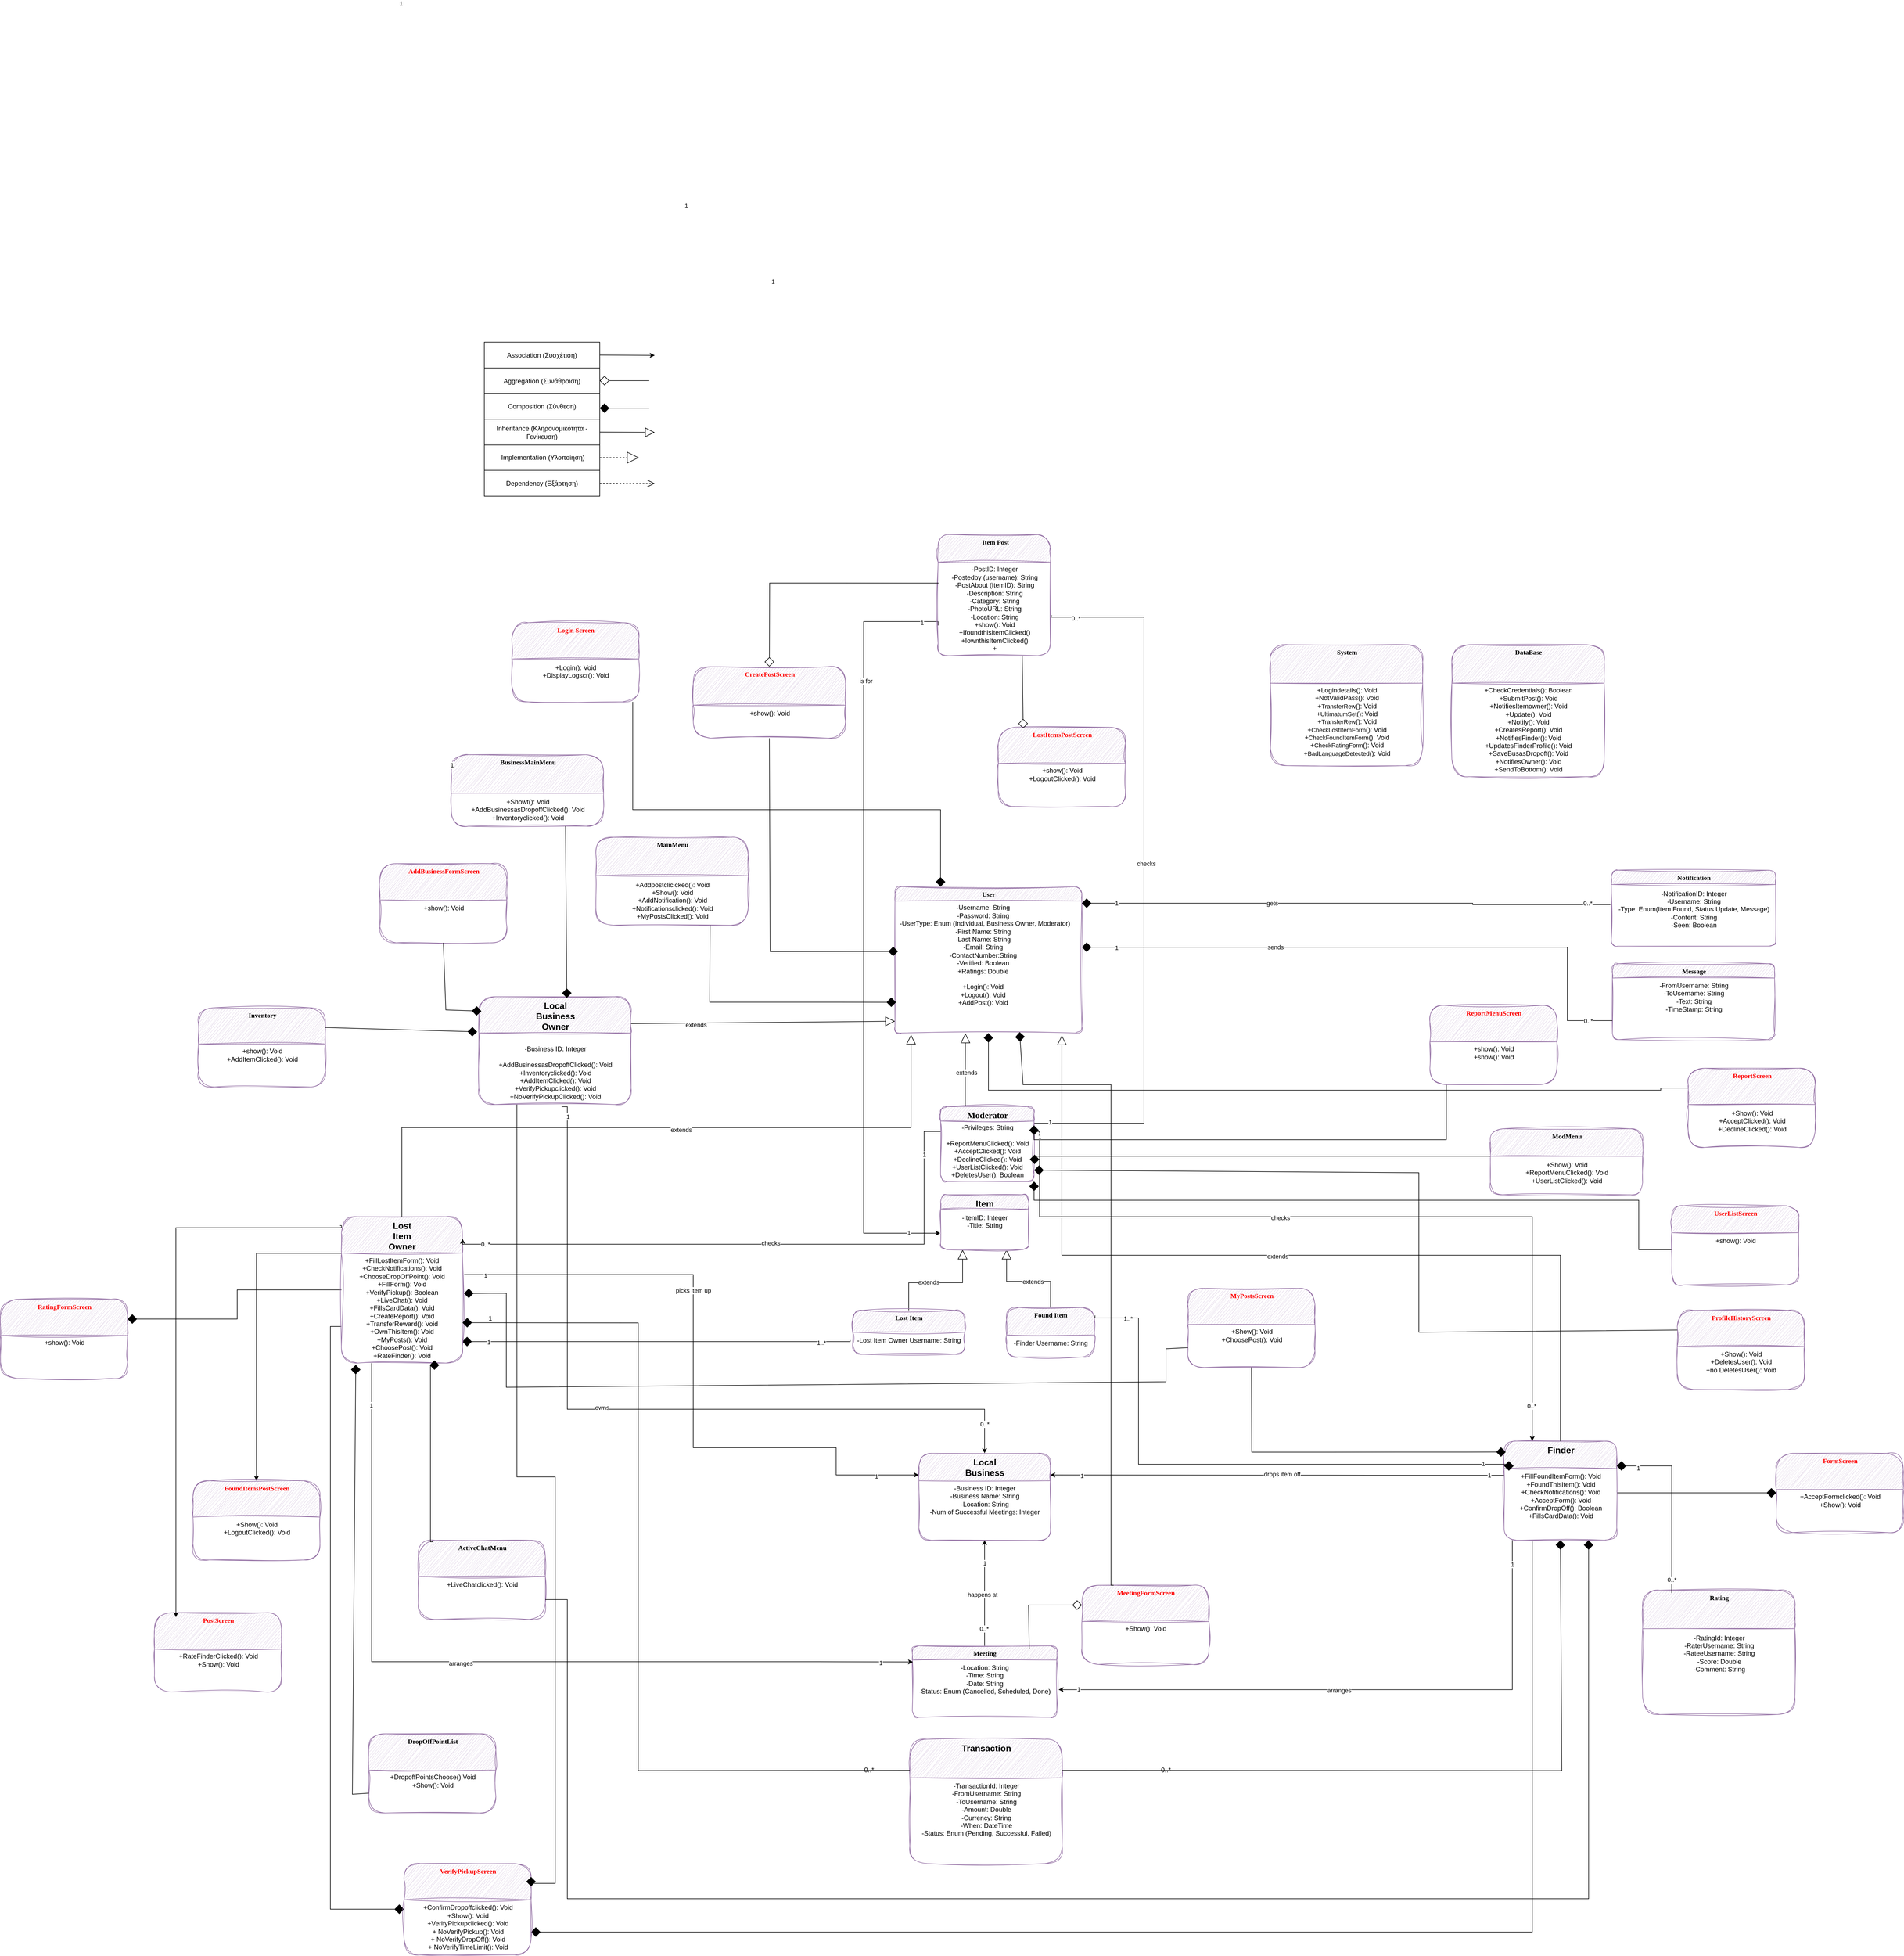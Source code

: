 <mxfile version="27.1.1">
  <diagram name="Page-1" id="_BkGOc8EpaVX4qtVllSP">
    <mxGraphModel dx="4016" dy="3524" grid="1" gridSize="10" guides="1" tooltips="1" connect="1" arrows="1" fold="1" page="1" pageScale="1" pageWidth="850" pageHeight="1100" math="0" shadow="0">
      <root>
        <mxCell id="0" />
        <mxCell id="1" parent="0" />
        <mxCell id="xaOBDBP3_dZCTzAAV_ms-1" style="edgeStyle=orthogonalEdgeStyle;rounded=0;orthogonalLoop=1;jettySize=auto;html=1;entryX=0.25;entryY=1;entryDx=0;entryDy=0;endArrow=block;endFill=0;exitX=0.5;exitY=0;exitDx=0;exitDy=0;endSize=15;fontColor=#000000;" edge="1" parent="1" source="xaOBDBP3_dZCTzAAV_ms-11" target="xaOBDBP3_dZCTzAAV_ms-9">
          <mxGeometry relative="1" as="geometry" />
        </mxCell>
        <mxCell id="xaOBDBP3_dZCTzAAV_ms-2" value="extends" style="edgeLabel;html=1;align=center;verticalAlign=middle;resizable=0;points=[];fontColor=#000000;" vertex="1" connectable="0" parent="xaOBDBP3_dZCTzAAV_ms-1">
          <mxGeometry x="-0.183" y="1" relative="1" as="geometry">
            <mxPoint x="1" as="offset" />
          </mxGeometry>
        </mxCell>
        <mxCell id="xaOBDBP3_dZCTzAAV_ms-3" style="edgeStyle=orthogonalEdgeStyle;rounded=0;orthogonalLoop=1;jettySize=auto;html=1;entryX=0.75;entryY=1;entryDx=0;entryDy=0;exitX=0.5;exitY=0;exitDx=0;exitDy=0;endArrow=block;endFill=0;endSize=15;fontColor=#000000;" edge="1" parent="1" source="xaOBDBP3_dZCTzAAV_ms-13" target="xaOBDBP3_dZCTzAAV_ms-9">
          <mxGeometry relative="1" as="geometry" />
        </mxCell>
        <mxCell id="xaOBDBP3_dZCTzAAV_ms-4" value="extends" style="edgeLabel;html=1;align=center;verticalAlign=middle;resizable=0;points=[];fontColor=#000000;" vertex="1" connectable="0" parent="xaOBDBP3_dZCTzAAV_ms-3">
          <mxGeometry x="-0.142" relative="1" as="geometry">
            <mxPoint as="offset" />
          </mxGeometry>
        </mxCell>
        <mxCell id="xaOBDBP3_dZCTzAAV_ms-5" style="edgeStyle=orthogonalEdgeStyle;rounded=0;orthogonalLoop=1;jettySize=auto;html=1;exitX=0;exitY=0.75;exitDx=0;exitDy=0;fontColor=#000000;" edge="1" parent="1" source="xaOBDBP3_dZCTzAAV_ms-88" target="xaOBDBP3_dZCTzAAV_ms-9">
          <mxGeometry relative="1" as="geometry">
            <mxPoint x="240" y="-580" as="sourcePoint" />
            <Array as="points">
              <mxPoint x="180" y="-1062" />
              <mxPoint x="180" y="50" />
            </Array>
          </mxGeometry>
        </mxCell>
        <mxCell id="xaOBDBP3_dZCTzAAV_ms-6" value="is for" style="edgeLabel;html=1;align=center;verticalAlign=middle;resizable=0;points=[];fontColor=#000000;" vertex="1" connectable="0" parent="xaOBDBP3_dZCTzAAV_ms-5">
          <mxGeometry x="-0.642" y="4" relative="1" as="geometry">
            <mxPoint y="1" as="offset" />
          </mxGeometry>
        </mxCell>
        <mxCell id="xaOBDBP3_dZCTzAAV_ms-7" value="1" style="edgeLabel;html=1;align=center;verticalAlign=middle;resizable=0;points=[];fontColor=#000000;" vertex="1" connectable="0" parent="xaOBDBP3_dZCTzAAV_ms-5">
          <mxGeometry x="-0.948" y="2" relative="1" as="geometry">
            <mxPoint as="offset" />
          </mxGeometry>
        </mxCell>
        <mxCell id="xaOBDBP3_dZCTzAAV_ms-8" value="1" style="edgeLabel;html=1;align=center;verticalAlign=middle;resizable=0;points=[];fontColor=#000000;" vertex="1" connectable="0" parent="xaOBDBP3_dZCTzAAV_ms-5">
          <mxGeometry x="0.917" y="1" relative="1" as="geometry">
            <mxPoint as="offset" />
          </mxGeometry>
        </mxCell>
        <mxCell id="xaOBDBP3_dZCTzAAV_ms-9" value="&lt;span style=&quot;font-size: 12pt; font-family: Calibri, sans-serif; background-color: transparent; font-weight: 700; font-style: normal; font-variant: normal; text-decoration: none; vertical-align: baseline; white-space: pre-wrap;&quot; id=&quot;docs-internal-guid-3f319763-7fff-94b9-aead-58de4b7816bd&quot;&gt;Item&lt;/span&gt;" style="swimlane;html=1;fontStyle=1;align=center;verticalAlign=top;childLayout=stackLayout;horizontal=1;startSize=26;horizontalStack=0;resizeParent=1;resizeLast=0;collapsible=1;marginBottom=0;swimlaneFillColor=#ffffff;rounded=1;shadow=0;comic=0;labelBackgroundColor=none;strokeWidth=1;fillColor=#e1d5e7;fontFamily=Verdana;fontSize=12;sketch=1;curveFitting=1;jiggle=2;strokeColor=#9673a6;fontColor=#000000;" vertex="1" parent="1">
          <mxGeometry x="320" y="-20" width="160" height="100" as="geometry" />
        </mxCell>
        <mxCell id="xaOBDBP3_dZCTzAAV_ms-10" value="&lt;div&gt;-ItemID: Integer&lt;/div&gt;&lt;div&gt;-Title: String&lt;/div&gt;&lt;div&gt;&lt;br&gt;&lt;/div&gt;" style="text;html=1;align=center;verticalAlign=middle;resizable=0;points=[];autosize=1;strokeColor=none;fillColor=none;fontColor=#000000;" vertex="1" parent="xaOBDBP3_dZCTzAAV_ms-9">
          <mxGeometry y="26" width="160" height="60" as="geometry" />
        </mxCell>
        <mxCell id="xaOBDBP3_dZCTzAAV_ms-11" value="Lost Item" style="swimlane;html=1;fontStyle=1;align=center;verticalAlign=top;childLayout=stackLayout;horizontal=1;startSize=40;horizontalStack=0;resizeParent=1;resizeLast=0;collapsible=1;marginBottom=0;swimlaneFillColor=#ffffff;rounded=1;shadow=0;comic=0;labelBackgroundColor=none;strokeWidth=1;fillColor=#e1d5e7;fontFamily=Verdana;fontSize=12;sketch=1;curveFitting=1;jiggle=2;strokeColor=#9673a6;fontColor=#000000;" vertex="1" parent="1">
          <mxGeometry x="160" y="190" width="204" height="80" as="geometry" />
        </mxCell>
        <mxCell id="xaOBDBP3_dZCTzAAV_ms-12" value="-Lost Item Owner Username: String" style="text;html=1;align=center;verticalAlign=middle;resizable=0;points=[];autosize=1;strokeColor=none;fillColor=none;fontColor=#000000;" vertex="1" parent="xaOBDBP3_dZCTzAAV_ms-11">
          <mxGeometry y="40" width="204" height="30" as="geometry" />
        </mxCell>
        <mxCell id="xaOBDBP3_dZCTzAAV_ms-13" value="Found Item" style="swimlane;html=1;fontStyle=1;align=center;verticalAlign=top;childLayout=stackLayout;horizontal=1;startSize=50;horizontalStack=0;resizeParent=1;resizeLast=0;collapsible=1;marginBottom=0;swimlaneFillColor=#ffffff;rounded=1;shadow=0;comic=0;labelBackgroundColor=none;strokeWidth=1;fillColor=#e1d5e7;fontFamily=Verdana;fontSize=12;sketch=1;curveFitting=1;jiggle=2;strokeColor=#9673a6;fontColor=#000000;" vertex="1" parent="1">
          <mxGeometry x="440" y="185" width="160" height="90" as="geometry" />
        </mxCell>
        <mxCell id="xaOBDBP3_dZCTzAAV_ms-14" value="-Finder Username: String" style="text;html=1;align=center;verticalAlign=middle;resizable=0;points=[];autosize=1;strokeColor=none;fillColor=none;fontColor=#000000;" vertex="1" parent="xaOBDBP3_dZCTzAAV_ms-13">
          <mxGeometry y="50" width="160" height="30" as="geometry" />
        </mxCell>
        <mxCell id="xaOBDBP3_dZCTzAAV_ms-15" style="edgeStyle=orthogonalEdgeStyle;rounded=0;orthogonalLoop=1;jettySize=auto;html=1;entryX=1;entryY=0.25;entryDx=0;entryDy=0;fontColor=#000000;" edge="1" parent="1" source="xaOBDBP3_dZCTzAAV_ms-27" target="xaOBDBP3_dZCTzAAV_ms-55">
          <mxGeometry relative="1" as="geometry">
            <Array as="points">
              <mxPoint x="1100" y="490" />
              <mxPoint x="1100" y="490" />
            </Array>
          </mxGeometry>
        </mxCell>
        <mxCell id="xaOBDBP3_dZCTzAAV_ms-16" value="drops item off" style="edgeLabel;html=1;align=center;verticalAlign=middle;resizable=0;points=[];fontColor=#000000;" vertex="1" connectable="0" parent="xaOBDBP3_dZCTzAAV_ms-15">
          <mxGeometry x="-0.022" y="-2" relative="1" as="geometry">
            <mxPoint x="-1" as="offset" />
          </mxGeometry>
        </mxCell>
        <mxCell id="xaOBDBP3_dZCTzAAV_ms-17" value="1" style="edgeLabel;html=1;align=center;verticalAlign=middle;resizable=0;points=[];fontColor=#000000;" vertex="1" connectable="0" parent="xaOBDBP3_dZCTzAAV_ms-15">
          <mxGeometry x="-0.933" y="-1" relative="1" as="geometry">
            <mxPoint y="1" as="offset" />
          </mxGeometry>
        </mxCell>
        <mxCell id="xaOBDBP3_dZCTzAAV_ms-18" value="1" style="edgeLabel;html=1;align=center;verticalAlign=middle;resizable=0;points=[];fontColor=#000000;" vertex="1" connectable="0" parent="xaOBDBP3_dZCTzAAV_ms-15">
          <mxGeometry x="0.861" y="1" relative="1" as="geometry">
            <mxPoint as="offset" />
          </mxGeometry>
        </mxCell>
        <mxCell id="xaOBDBP3_dZCTzAAV_ms-19" style="edgeStyle=orthogonalEdgeStyle;rounded=0;orthogonalLoop=1;jettySize=auto;html=1;entryX=1.012;entryY=0.767;entryDx=0;entryDy=0;entryPerimeter=0;fontColor=#000000;" edge="1" parent="1" source="xaOBDBP3_dZCTzAAV_ms-27" target="xaOBDBP3_dZCTzAAV_ms-66">
          <mxGeometry relative="1" as="geometry">
            <Array as="points">
              <mxPoint x="1360" y="880" />
            </Array>
          </mxGeometry>
        </mxCell>
        <mxCell id="xaOBDBP3_dZCTzAAV_ms-20" value="arranges" style="edgeLabel;html=1;align=center;verticalAlign=middle;resizable=0;points=[];fontColor=#000000;" vertex="1" connectable="0" parent="xaOBDBP3_dZCTzAAV_ms-19">
          <mxGeometry x="0.143" y="1" relative="1" as="geometry">
            <mxPoint x="40" as="offset" />
          </mxGeometry>
        </mxCell>
        <mxCell id="xaOBDBP3_dZCTzAAV_ms-21" value="1" style="edgeLabel;html=1;align=center;verticalAlign=middle;resizable=0;points=[];fontColor=#000000;" vertex="1" connectable="0" parent="xaOBDBP3_dZCTzAAV_ms-19">
          <mxGeometry x="-0.961" relative="1" as="geometry">
            <mxPoint y="22" as="offset" />
          </mxGeometry>
        </mxCell>
        <mxCell id="xaOBDBP3_dZCTzAAV_ms-22" value="1" style="edgeLabel;html=1;align=center;verticalAlign=middle;resizable=0;points=[];fontColor=#000000;" vertex="1" connectable="0" parent="xaOBDBP3_dZCTzAAV_ms-19">
          <mxGeometry x="0.933" y="-1" relative="1" as="geometry">
            <mxPoint as="offset" />
          </mxGeometry>
        </mxCell>
        <mxCell id="xaOBDBP3_dZCTzAAV_ms-25" style="edgeStyle=orthogonalEdgeStyle;rounded=0;orthogonalLoop=1;jettySize=auto;html=1;exitX=0.25;exitY=1;exitDx=0;exitDy=0;entryX=1;entryY=0.75;entryDx=0;entryDy=0;endSize=15;endArrow=diamond;endFill=1;fontColor=#000000;" edge="1" parent="1" source="xaOBDBP3_dZCTzAAV_ms-27" target="xaOBDBP3_dZCTzAAV_ms-128">
          <mxGeometry relative="1" as="geometry">
            <mxPoint x="-230" y="1410" as="targetPoint" />
          </mxGeometry>
        </mxCell>
        <mxCell id="xaOBDBP3_dZCTzAAV_ms-26" style="edgeStyle=orthogonalEdgeStyle;rounded=0;orthogonalLoop=1;jettySize=auto;html=1;exitX=1;exitY=0.5;exitDx=0;exitDy=0;entryX=0;entryY=0.5;entryDx=0;entryDy=0;endArrow=diamond;endFill=1;endSize=15;fontColor=#000000;" edge="1" parent="1" source="xaOBDBP3_dZCTzAAV_ms-27" target="xaOBDBP3_dZCTzAAV_ms-126">
          <mxGeometry relative="1" as="geometry">
            <Array as="points">
              <mxPoint x="1550" y="522" />
            </Array>
          </mxGeometry>
        </mxCell>
        <mxCell id="xaOBDBP3_dZCTzAAV_ms-27" value="&lt;span style=&quot;font-size: 12pt; font-family: Calibri, sans-serif; background-color: transparent; font-weight: 700; font-style: normal; font-variant: normal; text-decoration: none; vertical-align: baseline; white-space: pre-wrap;&quot; id=&quot;docs-internal-guid-a88b9b18-7fff-cebd-dcaf-61405e9e3261&quot;&gt;Finder&lt;/span&gt;" style="swimlane;html=1;fontStyle=1;align=center;verticalAlign=top;childLayout=stackLayout;horizontal=1;startSize=50;horizontalStack=0;resizeParent=1;resizeLast=0;collapsible=1;marginBottom=0;swimlaneFillColor=#ffffff;rounded=1;shadow=0;comic=0;labelBackgroundColor=none;strokeWidth=1;fillColor=#e1d5e7;fontFamily=Verdana;fontSize=12;sketch=1;curveFitting=1;jiggle=2;strokeColor=#9673a6;fontColor=#000000;" vertex="1" parent="1">
          <mxGeometry x="1345" y="428" width="205" height="180" as="geometry" />
        </mxCell>
        <mxCell id="xaOBDBP3_dZCTzAAV_ms-28" value="&lt;div align=&quot;center&quot;&gt;&lt;span style=&quot;background-color: light-dark(#ffffff, var(--ge-dark-color, #121212));&quot;&gt;+&lt;/span&gt;&lt;span style=&quot;background-color: light-dark(#ffffff, var(--ge-dark-color, #121212));&quot;&gt;FillFoundItemForm():&lt;/span&gt;&lt;span style=&quot;background-color: light-dark(#ffffff, var(--ge-dark-color, #121212));&quot;&gt; Void&lt;/span&gt;&lt;/div&gt;&lt;div align=&quot;center&quot;&gt;&lt;span style=&quot;background-color: light-dark(#ffffff, var(--ge-dark-color, #121212));&quot;&gt;+FoundThisItem(): Void&lt;/span&gt;&lt;/div&gt;&lt;div align=&quot;center&quot;&gt;&lt;span style=&quot;background-color: light-dark(#ffffff, var(--ge-dark-color, #121212));&quot;&gt;+CheckNotifications(): Void&lt;/span&gt;&lt;/div&gt;&lt;div align=&quot;center&quot;&gt;&lt;span style=&quot;background-color: light-dark(#ffffff, var(--ge-dark-color, #121212));&quot;&gt;+AcceptForm(): Void&lt;/span&gt;&lt;/div&gt;&lt;div align=&quot;center&quot;&gt;&lt;span style=&quot;background-color: light-dark(#ffffff, var(--ge-dark-color, #121212));&quot;&gt;+ConfirmDropOff(): Boolean&lt;/span&gt;&lt;/div&gt;&lt;div align=&quot;center&quot;&gt;&lt;span style=&quot;background-color: light-dark(#ffffff, var(--ge-dark-color, #121212));&quot;&gt;+FillsCardData(): Void&lt;/span&gt;&lt;/div&gt;" style="text;html=1;align=center;verticalAlign=middle;resizable=0;points=[];autosize=1;strokeColor=none;fillColor=none;fontColor=#000000;" vertex="1" parent="xaOBDBP3_dZCTzAAV_ms-27">
          <mxGeometry y="50" width="205" height="100" as="geometry" />
        </mxCell>
        <mxCell id="xaOBDBP3_dZCTzAAV_ms-29" style="edgeStyle=orthogonalEdgeStyle;rounded=0;orthogonalLoop=1;jettySize=auto;html=1;exitX=-0.022;exitY=0.478;exitDx=0;exitDy=0;endArrow=diamond;endFill=1;endSize=15;exitPerimeter=0;fontColor=#000000;" edge="1" parent="1" source="xaOBDBP3_dZCTzAAV_ms-12" target="xaOBDBP3_dZCTzAAV_ms-42">
          <mxGeometry relative="1" as="geometry">
            <Array as="points">
              <mxPoint x="155" y="247" />
            </Array>
          </mxGeometry>
        </mxCell>
        <mxCell id="xaOBDBP3_dZCTzAAV_ms-30" value="1" style="edgeLabel;html=1;align=center;verticalAlign=middle;resizable=0;points=[];fontColor=#000000;" connectable="0" vertex="1" parent="xaOBDBP3_dZCTzAAV_ms-29">
          <mxGeometry x="0.864" y="1" relative="1" as="geometry">
            <mxPoint as="offset" />
          </mxGeometry>
        </mxCell>
        <mxCell id="xaOBDBP3_dZCTzAAV_ms-31" value="1..*" style="edgeLabel;html=1;align=center;verticalAlign=middle;resizable=0;points=[];fontColor=#000000;" connectable="0" vertex="1" parent="xaOBDBP3_dZCTzAAV_ms-29">
          <mxGeometry x="-0.843" y="2" relative="1" as="geometry">
            <mxPoint as="offset" />
          </mxGeometry>
        </mxCell>
        <mxCell id="xaOBDBP3_dZCTzAAV_ms-32" style="edgeStyle=orthogonalEdgeStyle;rounded=0;orthogonalLoop=1;jettySize=auto;html=1;entryX=0;entryY=0.25;entryDx=0;entryDy=0;exitX=1.015;exitY=0.196;exitDx=0;exitDy=0;exitPerimeter=0;fontColor=#000000;" edge="1" parent="1" source="xaOBDBP3_dZCTzAAV_ms-43" target="xaOBDBP3_dZCTzAAV_ms-55">
          <mxGeometry relative="1" as="geometry">
            <Array as="points">
              <mxPoint x="-130" y="125" />
              <mxPoint x="-130" y="440" />
              <mxPoint x="130" y="440" />
              <mxPoint x="130" y="489" />
            </Array>
          </mxGeometry>
        </mxCell>
        <mxCell id="xaOBDBP3_dZCTzAAV_ms-33" value="picks item up" style="edgeLabel;html=1;align=center;verticalAlign=middle;resizable=0;points=[];fontColor=#000000;" vertex="1" connectable="0" parent="xaOBDBP3_dZCTzAAV_ms-32">
          <mxGeometry x="-0.252" relative="1" as="geometry">
            <mxPoint as="offset" />
          </mxGeometry>
        </mxCell>
        <mxCell id="xaOBDBP3_dZCTzAAV_ms-34" value="1" style="edgeLabel;html=1;align=center;verticalAlign=middle;resizable=0;points=[];fontColor=#000000;" vertex="1" connectable="0" parent="xaOBDBP3_dZCTzAAV_ms-32">
          <mxGeometry x="-0.936" y="-2" relative="1" as="geometry">
            <mxPoint as="offset" />
          </mxGeometry>
        </mxCell>
        <mxCell id="xaOBDBP3_dZCTzAAV_ms-35" value="1" style="edgeLabel;html=1;align=center;verticalAlign=middle;resizable=0;points=[];fontColor=#000000;" vertex="1" connectable="0" parent="xaOBDBP3_dZCTzAAV_ms-32">
          <mxGeometry x="0.867" y="-1" relative="1" as="geometry">
            <mxPoint x="1" y="1" as="offset" />
          </mxGeometry>
        </mxCell>
        <mxCell id="xaOBDBP3_dZCTzAAV_ms-39" style="edgeStyle=orthogonalEdgeStyle;rounded=0;orthogonalLoop=1;jettySize=auto;html=1;exitX=0;exitY=0.75;exitDx=0;exitDy=0;entryX=0;entryY=0.5;entryDx=0;entryDy=0;endArrow=diamond;endFill=1;endSize=15;fontColor=#000000;" edge="1" parent="1" source="xaOBDBP3_dZCTzAAV_ms-42" target="xaOBDBP3_dZCTzAAV_ms-128">
          <mxGeometry relative="1" as="geometry" />
        </mxCell>
        <mxCell id="xaOBDBP3_dZCTzAAV_ms-40" style="edgeStyle=orthogonalEdgeStyle;rounded=0;orthogonalLoop=1;jettySize=auto;html=1;exitX=0;exitY=0.25;exitDx=0;exitDy=0;entryX=0.5;entryY=0;entryDx=0;entryDy=0;fontColor=#000000;" edge="1" parent="1" source="xaOBDBP3_dZCTzAAV_ms-42" target="xaOBDBP3_dZCTzAAV_ms-130">
          <mxGeometry relative="1" as="geometry" />
        </mxCell>
        <mxCell id="xaOBDBP3_dZCTzAAV_ms-41" style="edgeStyle=orthogonalEdgeStyle;rounded=0;orthogonalLoop=1;jettySize=auto;html=1;exitX=0;exitY=0.5;exitDx=0;exitDy=0;entryX=1;entryY=0.25;entryDx=0;entryDy=0;endArrow=diamond;endFill=1;endSize=15;fontColor=#000000;" edge="1" parent="1" source="xaOBDBP3_dZCTzAAV_ms-42" target="xaOBDBP3_dZCTzAAV_ms-136">
          <mxGeometry relative="1" as="geometry" />
        </mxCell>
        <mxCell id="xaOBDBP3_dZCTzAAV_ms-42" value="&lt;div align=&quot;center&quot;&gt;&lt;font style=&quot;font-size: 16px;&quot;&gt;&lt;span style=&quot;font-family: Calibri, sans-serif; background-color: transparent; font-weight: 700; font-style: normal; font-variant: normal; text-decoration: none; vertical-align: baseline; white-space: pre-wrap;&quot; id=&quot;docs-internal-guid-7b11c67e-7fff-f666-aebd-7296b2d91ea7&quot;&gt;Lost Item Owner&lt;/span&gt;&lt;/font&gt;&lt;/div&gt;" style="swimlane;html=1;fontStyle=1;align=center;verticalAlign=top;childLayout=stackLayout;horizontal=1;startSize=66;horizontalStack=0;resizeParent=1;resizeLast=0;collapsible=1;marginBottom=0;swimlaneFillColor=#ffffff;rounded=1;shadow=0;comic=0;labelBackgroundColor=none;strokeWidth=1;fillColor=#e1d5e7;fontFamily=Verdana;fontSize=12;sketch=1;curveFitting=1;jiggle=2;strokeColor=#9673a6;fontColor=#000000;" vertex="1" parent="1">
          <mxGeometry x="-770" y="20" width="220" height="266" as="geometry" />
        </mxCell>
        <mxCell id="xaOBDBP3_dZCTzAAV_ms-43" value="&lt;div align=&quot;center&quot;&gt;&lt;span style=&quot;background-color: light-dark(#ffffff, var(--ge-dark-color, #121212));&quot;&gt;+&lt;/span&gt;&lt;span style=&quot;background-color: light-dark(#ffffff, var(--ge-dark-color, #121212));&quot;&gt;FillLostItemForm():&lt;/span&gt;&lt;span style=&quot;background-color: light-dark(#ffffff, var(--ge-dark-color, #121212));&quot;&gt; Void&lt;/span&gt;&lt;/div&gt;&lt;div align=&quot;center&quot;&gt;&lt;span style=&quot;background-color: light-dark(#ffffff, var(--ge-dark-color, #121212));&quot;&gt;+CheckNotifications(): Void&lt;/span&gt;&lt;/div&gt;&lt;div align=&quot;center&quot;&gt;&lt;span style=&quot;background-color: light-dark(#ffffff, var(--ge-dark-color, #121212));&quot;&gt;+ChooseDropOffPoint(): Void&lt;/span&gt;&lt;/div&gt;&lt;div align=&quot;center&quot;&gt;&lt;span style=&quot;background-color: light-dark(#ffffff, var(--ge-dark-color, #121212));&quot;&gt;+FillForm(): Void&lt;/span&gt;&lt;/div&gt;&lt;div align=&quot;center&quot;&gt;&lt;span style=&quot;background-color: light-dark(#ffffff, var(--ge-dark-color, #121212));&quot;&gt;+VerifyPickup(): Boolean&lt;/span&gt;&lt;/div&gt;&lt;div align=&quot;center&quot;&gt;&lt;span style=&quot;background-color: light-dark(#ffffff, var(--ge-dark-color, #121212));&quot;&gt;+LiveChat(): Void&lt;/span&gt;&lt;/div&gt;&lt;div align=&quot;center&quot;&gt;&lt;span style=&quot;background-color: light-dark(#ffffff, var(--ge-dark-color, #121212));&quot;&gt;+FillsCardData(): Void&lt;/span&gt;&lt;/div&gt;&lt;div align=&quot;center&quot;&gt;&lt;span style=&quot;background-color: light-dark(#ffffff, var(--ge-dark-color, #121212));&quot;&gt;+CreateReport(): Void&lt;/span&gt;&lt;/div&gt;&lt;div align=&quot;center&quot;&gt;&lt;span style=&quot;background-color: light-dark(#ffffff, var(--ge-dark-color, #121212));&quot;&gt;+TransferReward(): Void&lt;/span&gt;&lt;/div&gt;&lt;div align=&quot;center&quot;&gt;&lt;div align=&quot;center&quot;&gt;&lt;span style=&quot;background-color: light-dark(#ffffff, var(--ge-dark-color, #121212));&quot;&gt;+OwnThisItem(): Void&lt;/span&gt;&lt;/div&gt;&lt;div align=&quot;center&quot;&gt;&lt;span style=&quot;background-color: light-dark(#ffffff, var(--ge-dark-color, #121212));&quot;&gt;+MyPosts(): Void&lt;/span&gt;&lt;/div&gt;&lt;div align=&quot;center&quot;&gt;&lt;span style=&quot;background-color: light-dark(#ffffff, var(--ge-dark-color, #121212));&quot;&gt;+ChoosePost(): Void&lt;/span&gt;&lt;/div&gt;&lt;div align=&quot;center&quot;&gt;&lt;span style=&quot;background-color: light-dark(#ffffff, var(--ge-dark-color, #121212));&quot;&gt;+RateFinder(): Void&lt;/span&gt;&lt;/div&gt;&lt;/div&gt;" style="text;html=1;align=center;verticalAlign=middle;resizable=0;points=[];autosize=1;strokeColor=none;fillColor=none;fontColor=#000000;" vertex="1" parent="xaOBDBP3_dZCTzAAV_ms-42">
          <mxGeometry y="66" width="220" height="200" as="geometry" />
        </mxCell>
        <mxCell id="xaOBDBP3_dZCTzAAV_ms-44" style="edgeStyle=orthogonalEdgeStyle;rounded=0;orthogonalLoop=1;jettySize=auto;html=1;exitX=1.005;exitY=0.16;exitDx=0;exitDy=0;exitPerimeter=0;endArrow=diamond;endFill=1;endSize=15;entryX=0;entryY=0.25;entryDx=0;entryDy=0;fontColor=#000000;" edge="1" parent="1" source="xaOBDBP3_dZCTzAAV_ms-13" target="xaOBDBP3_dZCTzAAV_ms-27">
          <mxGeometry relative="1" as="geometry">
            <Array as="points">
              <mxPoint x="601" y="204" />
              <mxPoint x="680" y="204" />
              <mxPoint x="680" y="470" />
              <mxPoint x="1350" y="470" />
              <mxPoint x="1350" y="473" />
            </Array>
          </mxGeometry>
        </mxCell>
        <mxCell id="xaOBDBP3_dZCTzAAV_ms-45" value="1..*" style="edgeLabel;html=1;align=center;verticalAlign=middle;resizable=0;points=[];fontColor=#000000;" connectable="0" vertex="1" parent="xaOBDBP3_dZCTzAAV_ms-44">
          <mxGeometry x="-0.874" y="-1" relative="1" as="geometry">
            <mxPoint as="offset" />
          </mxGeometry>
        </mxCell>
        <mxCell id="xaOBDBP3_dZCTzAAV_ms-46" value="1" style="edgeLabel;html=1;align=center;verticalAlign=middle;resizable=0;points=[];fontColor=#000000;" connectable="0" vertex="1" parent="xaOBDBP3_dZCTzAAV_ms-44">
          <mxGeometry x="0.901" y="1" relative="1" as="geometry">
            <mxPoint as="offset" />
          </mxGeometry>
        </mxCell>
        <mxCell id="xaOBDBP3_dZCTzAAV_ms-47" value="User" style="swimlane;html=1;fontStyle=1;align=center;verticalAlign=top;childLayout=stackLayout;horizontal=1;startSize=26;horizontalStack=0;resizeParent=1;resizeLast=0;collapsible=1;marginBottom=0;swimlaneFillColor=#ffffff;rounded=1;shadow=0;comic=0;labelBackgroundColor=none;strokeWidth=1;fillColor=#e1d5e7;fontFamily=Verdana;fontSize=12;sketch=1;curveFitting=1;jiggle=2;strokeColor=#9673a6;fontColor=#000000;" vertex="1" parent="1">
          <mxGeometry x="237" y="-580" width="340" height="266" as="geometry" />
        </mxCell>
        <mxCell id="xaOBDBP3_dZCTzAAV_ms-48" value="&lt;div align=&quot;center&quot;&gt;-Username: String&lt;/div&gt;&lt;div align=&quot;center&quot;&gt;-Password: String&lt;/div&gt;&lt;div align=&quot;center&quot;&gt;&amp;nbsp; -UserType: Enum (Individual, Business Owner, Moderator)&lt;/div&gt;&lt;div align=&quot;center&quot;&gt;-First Name: String&lt;/div&gt;&lt;div align=&quot;center&quot;&gt;-Last Name: String&lt;/div&gt;&lt;div align=&quot;center&quot;&gt;-Email: String&lt;/div&gt;&lt;div align=&quot;center&quot;&gt;-ContactNumber:String&lt;/div&gt;&lt;div align=&quot;center&quot;&gt;-Verified: Boolean &lt;br&gt;&lt;/div&gt;&lt;div align=&quot;center&quot;&gt;+Ratings: Double&lt;/div&gt;&lt;div align=&quot;center&quot;&gt;&lt;br&gt;&lt;/div&gt;&lt;div align=&quot;center&quot;&gt;&lt;span style=&quot;background-color: light-dark(#ffffff, var(--ge-dark-color, #121212));&quot;&gt;+Login(): Void&lt;/span&gt;&lt;/div&gt;&lt;div align=&quot;center&quot;&gt;&lt;span style=&quot;background-color: light-dark(#ffffff, var(--ge-dark-color, #121212));&quot;&gt;+Logout(): Void&lt;/span&gt;&lt;/div&gt;&lt;div align=&quot;center&quot;&gt;&lt;span style=&quot;background-color: light-dark(#ffffff, var(--ge-dark-color, #121212));&quot;&gt;+AddPost(): Void&lt;/span&gt;&lt;/div&gt;&lt;div align=&quot;center&quot;&gt;&lt;br&gt;&lt;/div&gt;&lt;div&gt;&lt;div align=&quot;left&quot;&gt;&lt;br&gt;&lt;/div&gt;&lt;br&gt;&lt;/div&gt;" style="text;html=1;align=left;verticalAlign=middle;resizable=0;points=[];autosize=1;strokeColor=none;fillColor=none;fontColor=#000000;" vertex="1" parent="xaOBDBP3_dZCTzAAV_ms-47">
          <mxGeometry y="26" width="340" height="240" as="geometry" />
        </mxCell>
        <mxCell id="xaOBDBP3_dZCTzAAV_ms-49" style="edgeStyle=orthogonalEdgeStyle;rounded=0;orthogonalLoop=1;jettySize=auto;html=1;endArrow=block;endFill=0;exitX=0.5;exitY=0;exitDx=0;exitDy=0;entryX=0.086;entryY=1.013;entryDx=0;entryDy=0;entryPerimeter=0;endSize=15;fontColor=#000000;" edge="1" parent="1" source="xaOBDBP3_dZCTzAAV_ms-42" target="xaOBDBP3_dZCTzAAV_ms-48">
          <mxGeometry relative="1" as="geometry" />
        </mxCell>
        <mxCell id="xaOBDBP3_dZCTzAAV_ms-50" value="extends" style="edgeLabel;html=1;align=center;verticalAlign=middle;resizable=0;points=[];fontColor=#000000;" vertex="1" connectable="0" parent="xaOBDBP3_dZCTzAAV_ms-49">
          <mxGeometry x="0.065" y="-4" relative="1" as="geometry">
            <mxPoint as="offset" />
          </mxGeometry>
        </mxCell>
        <mxCell id="xaOBDBP3_dZCTzAAV_ms-51" style="edgeStyle=orthogonalEdgeStyle;rounded=0;orthogonalLoop=1;jettySize=auto;html=1;exitX=0.5;exitY=0;exitDx=0;exitDy=0;entryX=0.893;entryY=1.018;entryDx=0;entryDy=0;entryPerimeter=0;endArrow=block;endFill=0;endSize=15;fontColor=#000000;" edge="1" parent="1" source="xaOBDBP3_dZCTzAAV_ms-27" target="xaOBDBP3_dZCTzAAV_ms-48">
          <mxGeometry relative="1" as="geometry">
            <Array as="points">
              <mxPoint x="1447" y="90" />
              <mxPoint x="541" y="90" />
            </Array>
          </mxGeometry>
        </mxCell>
        <mxCell id="xaOBDBP3_dZCTzAAV_ms-52" value="extends" style="edgeLabel;html=1;align=center;verticalAlign=middle;resizable=0;points=[];fontColor=#000000;" vertex="1" connectable="0" parent="xaOBDBP3_dZCTzAAV_ms-51">
          <mxGeometry x="0.038" y="2" relative="1" as="geometry">
            <mxPoint x="1" as="offset" />
          </mxGeometry>
        </mxCell>
        <mxCell id="xaOBDBP3_dZCTzAAV_ms-53" style="rounded=0;orthogonalLoop=1;jettySize=auto;html=1;exitX=1;exitY=0.25;exitDx=0;exitDy=0;endArrow=block;endFill=0;entryX=-0.001;entryY=0.858;entryDx=0;entryDy=0;entryPerimeter=0;endSize=15;fontColor=#000000;" edge="1" parent="1" source="xaOBDBP3_dZCTzAAV_ms-185">
          <mxGeometry relative="1" as="geometry">
            <mxPoint x="-267.967" y="-339.98" as="sourcePoint" />
            <mxPoint x="237.0" y="-335.35" as="targetPoint" />
            <Array as="points" />
          </mxGeometry>
        </mxCell>
        <mxCell id="xaOBDBP3_dZCTzAAV_ms-54" value="extends" style="edgeLabel;html=1;align=center;verticalAlign=middle;resizable=0;points=[];fontColor=#000000;" vertex="1" connectable="0" parent="xaOBDBP3_dZCTzAAV_ms-53">
          <mxGeometry x="-0.509" y="-3" relative="1" as="geometry">
            <mxPoint as="offset" />
          </mxGeometry>
        </mxCell>
        <mxCell id="xaOBDBP3_dZCTzAAV_ms-55" value="&lt;span style=&quot;font-size: 12pt; font-family: Calibri, sans-serif; background-color: transparent; font-weight: 700; font-style: normal; font-variant: normal; text-decoration: none; vertical-align: baseline; white-space: pre-wrap;&quot; id=&quot;docs-internal-guid-14b84c08-7fff-37eb-8898-61c19f886141&quot;&gt;Local Business&lt;/span&gt;" style="swimlane;html=1;fontStyle=1;align=center;verticalAlign=top;childLayout=stackLayout;horizontal=1;startSize=50;horizontalStack=0;resizeParent=1;resizeLast=0;collapsible=1;marginBottom=0;swimlaneFillColor=#ffffff;rounded=1;shadow=0;comic=0;labelBackgroundColor=none;strokeWidth=1;fillColor=#e1d5e7;fontFamily=Verdana;fontSize=12;sketch=1;curveFitting=1;jiggle=2;strokeColor=#9673a6;fontColor=#000000;" vertex="1" parent="1">
          <mxGeometry x="280.5" y="450" width="239" height="158" as="geometry" />
        </mxCell>
        <mxCell id="xaOBDBP3_dZCTzAAV_ms-56" value="&lt;div&gt;-Business ID: Integer&lt;/div&gt;&lt;div&gt;-Business Name: String&lt;/div&gt;&lt;div&gt;-Location: String&lt;/div&gt;&lt;div&gt;-Num of Successful Meetings: Integer&lt;/div&gt;" style="text;html=1;align=center;verticalAlign=middle;resizable=0;points=[];autosize=1;strokeColor=none;fillColor=none;fontColor=#000000;" vertex="1" parent="xaOBDBP3_dZCTzAAV_ms-55">
          <mxGeometry y="50" width="239" height="70" as="geometry" />
        </mxCell>
        <mxCell id="xaOBDBP3_dZCTzAAV_ms-57" style="edgeStyle=orthogonalEdgeStyle;rounded=0;orthogonalLoop=1;jettySize=auto;html=1;entryX=0.5;entryY=0;entryDx=0;entryDy=0;exitX=0.544;exitY=1.031;exitDx=0;exitDy=0;exitPerimeter=0;fontColor=#000000;" edge="1" parent="1" source="xaOBDBP3_dZCTzAAV_ms-186" target="xaOBDBP3_dZCTzAAV_ms-55">
          <mxGeometry relative="1" as="geometry">
            <Array as="points">
              <mxPoint x="-359" y="370" />
              <mxPoint x="400" y="370" />
            </Array>
            <mxPoint x="-450" y="-260" as="sourcePoint" />
          </mxGeometry>
        </mxCell>
        <mxCell id="xaOBDBP3_dZCTzAAV_ms-58" value="owns" style="edgeLabel;html=1;align=center;verticalAlign=middle;resizable=0;points=[];fontColor=#000000;" vertex="1" connectable="0" parent="xaOBDBP3_dZCTzAAV_ms-57">
          <mxGeometry x="-0.109" y="3" relative="1" as="geometry">
            <mxPoint as="offset" />
          </mxGeometry>
        </mxCell>
        <mxCell id="xaOBDBP3_dZCTzAAV_ms-59" value="1" style="edgeLabel;html=1;align=center;verticalAlign=middle;resizable=0;points=[];fontColor=#000000;" vertex="1" connectable="0" parent="xaOBDBP3_dZCTzAAV_ms-57">
          <mxGeometry x="-0.959" y="1" relative="1" as="geometry">
            <mxPoint as="offset" />
          </mxGeometry>
        </mxCell>
        <mxCell id="xaOBDBP3_dZCTzAAV_ms-60" value="0..*" style="edgeLabel;html=1;align=center;verticalAlign=middle;resizable=0;points=[];fontColor=#000000;" vertex="1" connectable="0" parent="xaOBDBP3_dZCTzAAV_ms-57">
          <mxGeometry x="0.924" relative="1" as="geometry">
            <mxPoint as="offset" />
          </mxGeometry>
        </mxCell>
        <mxCell id="xaOBDBP3_dZCTzAAV_ms-61" style="edgeStyle=orthogonalEdgeStyle;rounded=0;orthogonalLoop=1;jettySize=auto;html=1;entryX=0.5;entryY=1;entryDx=0;entryDy=0;fontColor=#000000;" edge="1" parent="1" source="xaOBDBP3_dZCTzAAV_ms-65" target="xaOBDBP3_dZCTzAAV_ms-55">
          <mxGeometry relative="1" as="geometry" />
        </mxCell>
        <mxCell id="xaOBDBP3_dZCTzAAV_ms-62" value="happens at" style="edgeLabel;html=1;align=center;verticalAlign=middle;resizable=0;points=[];fontColor=#000000;" vertex="1" connectable="0" parent="xaOBDBP3_dZCTzAAV_ms-61">
          <mxGeometry x="-0.033" y="4" relative="1" as="geometry">
            <mxPoint as="offset" />
          </mxGeometry>
        </mxCell>
        <mxCell id="xaOBDBP3_dZCTzAAV_ms-63" value="0..*" style="edgeLabel;html=1;align=center;verticalAlign=middle;resizable=0;points=[];fontColor=#000000;" vertex="1" connectable="0" parent="xaOBDBP3_dZCTzAAV_ms-61">
          <mxGeometry x="-0.679" y="1" relative="1" as="geometry">
            <mxPoint as="offset" />
          </mxGeometry>
        </mxCell>
        <mxCell id="xaOBDBP3_dZCTzAAV_ms-64" value="1" style="edgeLabel;html=1;align=center;verticalAlign=middle;resizable=0;points=[];fontColor=#000000;" vertex="1" connectable="0" parent="xaOBDBP3_dZCTzAAV_ms-61">
          <mxGeometry x="0.551" relative="1" as="geometry">
            <mxPoint y="-1" as="offset" />
          </mxGeometry>
        </mxCell>
        <object label="Meeting" id="xaOBDBP3_dZCTzAAV_ms-65">
          <mxCell style="swimlane;html=1;fontStyle=1;align=center;verticalAlign=top;childLayout=stackLayout;horizontal=1;startSize=26;horizontalStack=0;resizeParent=1;resizeLast=0;collapsible=1;marginBottom=0;swimlaneFillColor=#ffffff;rounded=1;shadow=0;comic=0;labelBackgroundColor=none;strokeWidth=1;fillColor=#e1d5e7;fontFamily=Verdana;fontSize=12;sketch=1;curveFitting=1;jiggle=2;strokeColor=#9673a6;fontColor=#000000;" vertex="1" parent="1">
            <mxGeometry x="268.5" y="800" width="263" height="130" as="geometry" />
          </mxCell>
        </object>
        <mxCell id="xaOBDBP3_dZCTzAAV_ms-66" value="&lt;div&gt;-Location: String&lt;/div&gt;&lt;div&gt;-Time: String&lt;/div&gt;&lt;div&gt;-Date: String&lt;/div&gt;&lt;div&gt;-Status: Enum (Cancelled, Scheduled, Done)&lt;/div&gt;" style="text;html=1;align=center;verticalAlign=middle;resizable=0;points=[];autosize=1;strokeColor=none;fillColor=none;fontColor=#000000;" vertex="1" parent="xaOBDBP3_dZCTzAAV_ms-65">
          <mxGeometry y="26" width="263" height="70" as="geometry" />
        </mxCell>
        <mxCell id="xaOBDBP3_dZCTzAAV_ms-67" style="edgeStyle=orthogonalEdgeStyle;rounded=0;orthogonalLoop=1;jettySize=auto;html=1;entryX=0.005;entryY=0.049;entryDx=0;entryDy=0;entryPerimeter=0;exitX=0.25;exitY=1;exitDx=0;exitDy=0;fontColor=#000000;" edge="1" parent="1" source="xaOBDBP3_dZCTzAAV_ms-42" target="xaOBDBP3_dZCTzAAV_ms-66">
          <mxGeometry relative="1" as="geometry">
            <mxPoint x="-180" y="400" as="sourcePoint" />
            <mxPoint x="270" y="756" as="targetPoint" />
            <Array as="points">
              <mxPoint x="-715" y="829" />
              <mxPoint x="98" y="829" />
              <mxPoint x="270" y="830" />
            </Array>
          </mxGeometry>
        </mxCell>
        <mxCell id="xaOBDBP3_dZCTzAAV_ms-68" value="arranges" style="edgeLabel;html=1;align=center;verticalAlign=middle;resizable=0;points=[];fontColor=#000000;" vertex="1" connectable="0" parent="xaOBDBP3_dZCTzAAV_ms-67">
          <mxGeometry x="-0.078" y="-3" relative="1" as="geometry">
            <mxPoint as="offset" />
          </mxGeometry>
        </mxCell>
        <mxCell id="xaOBDBP3_dZCTzAAV_ms-69" value="1" style="edgeLabel;html=1;align=center;verticalAlign=middle;resizable=0;points=[];fontColor=#000000;" vertex="1" connectable="0" parent="xaOBDBP3_dZCTzAAV_ms-67">
          <mxGeometry x="0.923" y="-1" relative="1" as="geometry">
            <mxPoint as="offset" />
          </mxGeometry>
        </mxCell>
        <mxCell id="xaOBDBP3_dZCTzAAV_ms-70" value="1" style="edgeLabel;html=1;align=center;verticalAlign=middle;resizable=0;points=[];fontColor=#000000;" vertex="1" connectable="0" parent="xaOBDBP3_dZCTzAAV_ms-67">
          <mxGeometry x="-0.898" y="-1" relative="1" as="geometry">
            <mxPoint y="-1" as="offset" />
          </mxGeometry>
        </mxCell>
        <mxCell id="xaOBDBP3_dZCTzAAV_ms-71" style="edgeStyle=orthogonalEdgeStyle;rounded=0;orthogonalLoop=1;jettySize=auto;html=1;entryX=1.002;entryY=0.151;entryDx=0;entryDy=0;entryPerimeter=0;fontColor=#000000;" edge="1" parent="1" source="xaOBDBP3_dZCTzAAV_ms-84" target="xaOBDBP3_dZCTzAAV_ms-42">
          <mxGeometry relative="1" as="geometry">
            <Array as="points">
              <mxPoint x="290" y="-135" />
              <mxPoint x="290" y="70" />
              <mxPoint x="-550" y="70" />
            </Array>
          </mxGeometry>
        </mxCell>
        <mxCell id="xaOBDBP3_dZCTzAAV_ms-72" value="checks" style="edgeLabel;html=1;align=center;verticalAlign=middle;resizable=0;points=[];fontColor=#000000;" vertex="1" connectable="0" parent="xaOBDBP3_dZCTzAAV_ms-71">
          <mxGeometry x="-0.05" y="-2" relative="1" as="geometry">
            <mxPoint x="1" as="offset" />
          </mxGeometry>
        </mxCell>
        <mxCell id="xaOBDBP3_dZCTzAAV_ms-73" value="1" style="edgeLabel;html=1;align=center;verticalAlign=middle;resizable=0;points=[];fontColor=#000000;" vertex="1" connectable="0" parent="xaOBDBP3_dZCTzAAV_ms-71">
          <mxGeometry x="-0.867" relative="1" as="geometry">
            <mxPoint as="offset" />
          </mxGeometry>
        </mxCell>
        <mxCell id="xaOBDBP3_dZCTzAAV_ms-74" value="0..*" style="edgeLabel;html=1;align=center;verticalAlign=middle;resizable=0;points=[];fontColor=#000000;" vertex="1" connectable="0" parent="xaOBDBP3_dZCTzAAV_ms-71">
          <mxGeometry x="0.906" relative="1" as="geometry">
            <mxPoint as="offset" />
          </mxGeometry>
        </mxCell>
        <mxCell id="xaOBDBP3_dZCTzAAV_ms-75" style="edgeStyle=orthogonalEdgeStyle;rounded=0;orthogonalLoop=1;jettySize=auto;html=1;entryX=0.25;entryY=0;entryDx=0;entryDy=0;fontColor=#000000;" edge="1" parent="1" source="xaOBDBP3_dZCTzAAV_ms-84" target="xaOBDBP3_dZCTzAAV_ms-27">
          <mxGeometry relative="1" as="geometry">
            <mxPoint x="860" y="190" as="targetPoint" />
            <Array as="points">
              <mxPoint x="500" y="-135" />
              <mxPoint x="500" y="20" />
              <mxPoint x="1396" y="20" />
            </Array>
          </mxGeometry>
        </mxCell>
        <mxCell id="xaOBDBP3_dZCTzAAV_ms-76" value="checks" style="edgeLabel;html=1;align=center;verticalAlign=middle;resizable=0;points=[];fontColor=#000000;" vertex="1" connectable="0" parent="xaOBDBP3_dZCTzAAV_ms-75">
          <mxGeometry x="-0.18" y="-2" relative="1" as="geometry">
            <mxPoint as="offset" />
          </mxGeometry>
        </mxCell>
        <mxCell id="xaOBDBP3_dZCTzAAV_ms-77" value="0..*" style="edgeLabel;html=1;align=center;verticalAlign=middle;resizable=0;points=[];fontColor=#000000;" vertex="1" connectable="0" parent="xaOBDBP3_dZCTzAAV_ms-75">
          <mxGeometry x="0.913" y="-2" relative="1" as="geometry">
            <mxPoint as="offset" />
          </mxGeometry>
        </mxCell>
        <mxCell id="xaOBDBP3_dZCTzAAV_ms-78" value="1" style="edgeLabel;html=1;align=center;verticalAlign=middle;resizable=0;points=[];fontColor=#000000;" connectable="0" vertex="1" parent="xaOBDBP3_dZCTzAAV_ms-75">
          <mxGeometry x="-0.974" relative="1" as="geometry">
            <mxPoint as="offset" />
          </mxGeometry>
        </mxCell>
        <mxCell id="xaOBDBP3_dZCTzAAV_ms-79" style="edgeStyle=orthogonalEdgeStyle;rounded=0;orthogonalLoop=1;jettySize=auto;html=1;entryX=0.993;entryY=0.622;entryDx=0;entryDy=0;entryPerimeter=0;fontColor=#000000;" edge="1" parent="1" source="xaOBDBP3_dZCTzAAV_ms-84" target="xaOBDBP3_dZCTzAAV_ms-89">
          <mxGeometry relative="1" as="geometry">
            <mxPoint x="502" y="-580" as="targetPoint" />
            <Array as="points">
              <mxPoint x="690" y="-150" />
              <mxPoint x="690" y="-1070" />
              <mxPoint x="518" y="-1070" />
            </Array>
          </mxGeometry>
        </mxCell>
        <mxCell id="xaOBDBP3_dZCTzAAV_ms-80" value="checks" style="edgeLabel;html=1;align=center;verticalAlign=middle;resizable=0;points=[];fontColor=#000000;" vertex="1" connectable="0" parent="xaOBDBP3_dZCTzAAV_ms-79">
          <mxGeometry x="0.038" y="-4" relative="1" as="geometry">
            <mxPoint y="1" as="offset" />
          </mxGeometry>
        </mxCell>
        <mxCell id="xaOBDBP3_dZCTzAAV_ms-81" value="1" style="edgeLabel;html=1;align=center;verticalAlign=middle;resizable=0;points=[];fontColor=#000000;" vertex="1" connectable="0" parent="xaOBDBP3_dZCTzAAV_ms-79">
          <mxGeometry x="-0.955" y="2" relative="1" as="geometry">
            <mxPoint as="offset" />
          </mxGeometry>
        </mxCell>
        <mxCell id="xaOBDBP3_dZCTzAAV_ms-82" value="0..*" style="edgeLabel;html=1;align=center;verticalAlign=middle;resizable=0;points=[];fontColor=#000000;" vertex="1" connectable="0" parent="xaOBDBP3_dZCTzAAV_ms-79">
          <mxGeometry x="0.917" y="2" relative="1" as="geometry">
            <mxPoint as="offset" />
          </mxGeometry>
        </mxCell>
        <mxCell id="xaOBDBP3_dZCTzAAV_ms-83" style="edgeStyle=orthogonalEdgeStyle;rounded=0;orthogonalLoop=1;jettySize=auto;html=1;exitX=1;exitY=1;exitDx=0;exitDy=0;entryX=1;entryY=1;entryDx=0;entryDy=0;endArrow=diamond;endFill=1;endSize=15;fontColor=#000000;" edge="1" parent="1" target="xaOBDBP3_dZCTzAAV_ms-84">
          <mxGeometry relative="1" as="geometry">
            <mxPoint x="1650" y="80" as="sourcePoint" />
            <Array as="points">
              <mxPoint x="1650" y="80" />
              <mxPoint x="1590" y="80" />
              <mxPoint x="1590" y="-10" />
              <mxPoint x="490" y="-10" />
            </Array>
          </mxGeometry>
        </mxCell>
        <mxCell id="xaOBDBP3_dZCTzAAV_ms-84" value="&lt;b&gt;&lt;span lang=&quot;EN-US&quot; style=&quot;font-size:12.0pt;line-height:115%;font-family:&amp;quot;Calibri&amp;quot;,&amp;quot;sans-serif&amp;quot;;&amp;lt;br/&amp;gt;mso-ascii-theme-font:minor-latin;mso-fareast-font-family:Calibri;mso-fareast-theme-font:&amp;lt;br/&amp;gt;minor-latin;mso-hansi-theme-font:minor-latin;mso-bidi-font-family:&amp;quot;Times New Roman&amp;quot;;&amp;lt;br/&amp;gt;mso-bidi-theme-font:minor-bidi;mso-font-kerning:1.0pt;mso-ansi-language:EN-US;&amp;lt;br/&amp;gt;mso-fareast-language:EN-US;mso-bidi-language:AR-SA&quot;&gt;Moderator&lt;/span&gt;&lt;span lang=&quot;EN-US&quot; style=&quot;font-size:12.0pt;line-height:115%;font-family:&amp;quot;Calibri&amp;quot;,&amp;quot;sans-serif&amp;quot;;&amp;lt;br/&amp;gt;mso-ascii-theme-font:minor-latin;mso-fareast-font-family:Calibri;mso-fareast-theme-font:&amp;lt;br/&amp;gt;minor-latin;mso-hansi-theme-font:minor-latin;mso-bidi-font-family:&amp;quot;Times New Roman&amp;quot;;&amp;lt;br/&amp;gt;mso-bidi-theme-font:minor-bidi;mso-font-kerning:1.0pt;mso-ansi-language:EL;&amp;lt;br/&amp;gt;mso-fareast-language:EN-US;mso-bidi-language:AR-SA&quot;&gt;&lt;/span&gt;&lt;/b&gt;" style="swimlane;html=1;fontStyle=1;align=center;verticalAlign=top;childLayout=stackLayout;horizontal=1;startSize=26;horizontalStack=0;resizeParent=1;resizeLast=0;collapsible=1;marginBottom=0;swimlaneFillColor=#ffffff;rounded=1;shadow=0;comic=0;labelBackgroundColor=none;strokeWidth=1;fillColor=#e1d5e7;fontFamily=Verdana;fontSize=12;sketch=1;curveFitting=1;jiggle=2;strokeColor=#9673a6;fontColor=#000000;" vertex="1" parent="1">
          <mxGeometry x="320" y="-180" width="170" height="136" as="geometry" />
        </mxCell>
        <mxCell id="xaOBDBP3_dZCTzAAV_ms-85" value="&lt;div&gt;&lt;span&gt;-Privileges: String&lt;/span&gt;&lt;/div&gt;&lt;div&gt;&lt;span style=&quot;&quot;&gt;&lt;br&gt;&lt;/span&gt;&lt;/div&gt;&lt;div&gt;&lt;span style=&quot;&quot;&gt;+ReportMenuClicked(): Void&lt;/span&gt;&lt;/div&gt;&lt;div&gt;&lt;span style=&quot;&quot;&gt;+&lt;span&gt;AcceptClicked()&lt;/span&gt;: Void&lt;/span&gt;&lt;/div&gt;&lt;div&gt;&lt;span style=&quot;&quot;&gt;+DeclineClicked(): Void&lt;/span&gt;&lt;/div&gt;&lt;div&gt;&lt;span style=&quot;&quot;&gt;+&lt;/span&gt;&lt;span style=&quot;&quot;&gt;UserListClicked(): Void&lt;/span&gt;&lt;/div&gt;&lt;div&gt;&lt;span style=&quot;&quot;&gt;+&lt;/span&gt;&lt;span&gt;&lt;span style=&quot;&quot;&gt;DeletesUser(): Boolean&lt;/span&gt;&lt;/span&gt;&lt;/div&gt;" style="text;html=1;align=center;verticalAlign=middle;resizable=0;points=[];autosize=1;strokeColor=none;fillColor=none;fontColor=#000000;" vertex="1" parent="xaOBDBP3_dZCTzAAV_ms-84">
          <mxGeometry y="26" width="170" height="110" as="geometry" />
        </mxCell>
        <mxCell id="xaOBDBP3_dZCTzAAV_ms-86" style="edgeStyle=orthogonalEdgeStyle;rounded=0;orthogonalLoop=1;jettySize=auto;html=1;entryX=0.377;entryY=1.003;entryDx=0;entryDy=0;entryPerimeter=0;endArrow=block;endFill=0;endSize=15;exitX=0.264;exitY=-0.013;exitDx=0;exitDy=0;exitPerimeter=0;fontColor=#000000;" edge="1" parent="1" source="xaOBDBP3_dZCTzAAV_ms-84" target="xaOBDBP3_dZCTzAAV_ms-48">
          <mxGeometry relative="1" as="geometry" />
        </mxCell>
        <mxCell id="xaOBDBP3_dZCTzAAV_ms-87" value="extends" style="edgeLabel;html=1;align=center;verticalAlign=middle;resizable=0;points=[];fontColor=#000000;" vertex="1" connectable="0" parent="xaOBDBP3_dZCTzAAV_ms-86">
          <mxGeometry x="-0.056" y="-2" relative="1" as="geometry">
            <mxPoint y="1" as="offset" />
          </mxGeometry>
        </mxCell>
        <mxCell id="xaOBDBP3_dZCTzAAV_ms-88" value="&amp;nbsp;Item Post" style="swimlane;html=1;fontStyle=1;align=center;verticalAlign=top;childLayout=stackLayout;horizontal=1;startSize=50;horizontalStack=0;resizeParent=1;resizeLast=0;collapsible=1;marginBottom=0;swimlaneFillColor=#ffffff;rounded=1;shadow=0;comic=0;labelBackgroundColor=none;strokeWidth=1;fillColor=#e1d5e7;fontFamily=Verdana;fontSize=12;sketch=1;curveFitting=1;jiggle=2;strokeColor=#9673a6;fontColor=#000000;" vertex="1" parent="1">
          <mxGeometry x="315.5" y="-1220" width="204" height="220" as="geometry" />
        </mxCell>
        <mxCell id="xaOBDBP3_dZCTzAAV_ms-89" value="&lt;div&gt;-PostID: Integer&lt;/div&gt;&lt;div&gt;-Postedby (username): String&lt;/div&gt;&lt;div&gt;-PostAbout (ItemID): String&lt;/div&gt;&lt;div&gt;-Description: String&lt;/div&gt;&lt;div&gt;-Category: String&lt;/div&gt;&lt;div&gt;-PhotoURL: String&lt;/div&gt;&lt;div&gt;-Location: String&lt;/div&gt;&lt;div&gt;+show(): Void&lt;/div&gt;&lt;div&gt;&lt;span style=&quot;background-color: transparent;&quot;&gt;+&lt;/span&gt;IfoundthisItemClicked()&lt;/div&gt;&lt;div&gt;&lt;span style=&quot;background-color: transparent;&quot;&gt;+&lt;/span&gt;IownthisItemClicked()&lt;/div&gt;&lt;div&gt;&lt;span style=&quot;&quot;&gt;+&lt;/span&gt;&lt;/div&gt;" style="text;html=1;align=center;verticalAlign=middle;resizable=0;points=[];autosize=1;strokeColor=none;fillColor=none;fontColor=#000000;" vertex="1" parent="xaOBDBP3_dZCTzAAV_ms-88">
          <mxGeometry y="50" width="204" height="170" as="geometry" />
        </mxCell>
        <mxCell id="xaOBDBP3_dZCTzAAV_ms-90" value="Notification" style="swimlane;html=1;fontStyle=1;align=center;verticalAlign=top;childLayout=stackLayout;horizontal=1;startSize=26;horizontalStack=0;resizeParent=1;resizeLast=0;collapsible=1;marginBottom=0;swimlaneFillColor=#ffffff;rounded=1;shadow=0;comic=0;labelBackgroundColor=none;strokeWidth=1;fillColor=#e1d5e7;fontFamily=Verdana;fontSize=12;sketch=1;curveFitting=1;jiggle=2;strokeColor=#9673a6;fontColor=#000000;" vertex="1" parent="1">
          <mxGeometry x="1540" y="-610" width="299" height="138" as="geometry" />
        </mxCell>
        <mxCell id="xaOBDBP3_dZCTzAAV_ms-91" value="&lt;div align=&quot;center&quot;&gt;-NotificationID: Integer&lt;/div&gt;&lt;div align=&quot;center&quot;&gt;-Username: String&lt;/div&gt;&lt;div align=&quot;center&quot;&gt;-Type: Enum(Item Found, Status Update, Message)&lt;/div&gt;&lt;div align=&quot;center&quot;&gt;-Content: String&lt;/div&gt;&lt;div align=&quot;center&quot;&gt;-Seen: Boolean&lt;/div&gt;" style="text;html=1;align=center;verticalAlign=middle;resizable=0;points=[];autosize=1;strokeColor=none;fillColor=none;fontColor=#000000;" vertex="1" parent="xaOBDBP3_dZCTzAAV_ms-90">
          <mxGeometry y="26" width="299" height="90" as="geometry" />
        </mxCell>
        <mxCell id="xaOBDBP3_dZCTzAAV_ms-92" value="Message" style="swimlane;html=1;fontStyle=1;align=center;verticalAlign=top;childLayout=stackLayout;horizontal=1;startSize=26;horizontalStack=0;resizeParent=1;resizeLast=0;collapsible=1;marginBottom=0;swimlaneFillColor=#ffffff;rounded=1;shadow=0;comic=0;labelBackgroundColor=none;strokeWidth=1;fillColor=#e1d5e7;fontFamily=Verdana;fontSize=12;sketch=1;curveFitting=1;jiggle=2;strokeColor=#9673a6;fontColor=#000000;" vertex="1" parent="1">
          <mxGeometry x="1542" y="-440" width="295" height="138" as="geometry" />
        </mxCell>
        <mxCell id="xaOBDBP3_dZCTzAAV_ms-93" value="&lt;div&gt;-FromUsername: String&lt;/div&gt;&lt;div&gt;-ToUsername: String&lt;/div&gt;&lt;div&gt;-Text: String&lt;/div&gt;&lt;div&gt;-TimeStamp: String&lt;/div&gt;" style="text;html=1;align=center;verticalAlign=middle;resizable=0;points=[];autosize=1;strokeColor=none;fillColor=none;fontColor=#000000;" vertex="1" parent="xaOBDBP3_dZCTzAAV_ms-92">
          <mxGeometry y="26" width="295" height="70" as="geometry" />
        </mxCell>
        <mxCell id="xaOBDBP3_dZCTzAAV_ms-94" style="edgeStyle=orthogonalEdgeStyle;rounded=0;orthogonalLoop=1;jettySize=auto;html=1;exitX=0;exitY=0.75;exitDx=0;exitDy=0;endArrow=diamond;endFill=1;endSize=15;fontColor=#000000;" edge="1" parent="1" source="xaOBDBP3_dZCTzAAV_ms-92" target="xaOBDBP3_dZCTzAAV_ms-48">
          <mxGeometry relative="1" as="geometry">
            <Array as="points">
              <mxPoint x="1460" y="-337" />
              <mxPoint x="1460" y="-470" />
            </Array>
          </mxGeometry>
        </mxCell>
        <mxCell id="xaOBDBP3_dZCTzAAV_ms-95" value="sends" style="edgeLabel;html=1;align=center;verticalAlign=middle;resizable=0;points=[];fontColor=#000000;" vertex="1" connectable="0" parent="xaOBDBP3_dZCTzAAV_ms-94">
          <mxGeometry x="0.33" y="-4" relative="1" as="geometry">
            <mxPoint x="-16" y="4" as="offset" />
          </mxGeometry>
        </mxCell>
        <mxCell id="xaOBDBP3_dZCTzAAV_ms-96" value="1" style="edgeLabel;html=1;align=center;verticalAlign=middle;resizable=0;points=[];fontColor=#000000;" vertex="1" connectable="0" parent="xaOBDBP3_dZCTzAAV_ms-94">
          <mxGeometry x="-0.949" relative="1" as="geometry">
            <mxPoint x="-874" y="-133" as="offset" />
          </mxGeometry>
        </mxCell>
        <mxCell id="xaOBDBP3_dZCTzAAV_ms-97" value="0..*" style="edgeLabel;html=1;align=center;verticalAlign=middle;resizable=0;points=[];fontColor=#000000;" connectable="0" vertex="1" parent="xaOBDBP3_dZCTzAAV_ms-94">
          <mxGeometry x="-0.917" relative="1" as="geometry">
            <mxPoint x="1" as="offset" />
          </mxGeometry>
        </mxCell>
        <mxCell id="xaOBDBP3_dZCTzAAV_ms-98" value="Rating" style="swimlane;html=1;fontStyle=1;align=center;verticalAlign=top;childLayout=stackLayout;horizontal=1;startSize=70;horizontalStack=0;resizeParent=1;resizeLast=0;collapsible=1;marginBottom=0;swimlaneFillColor=#ffffff;rounded=1;shadow=0;comic=0;labelBackgroundColor=none;strokeWidth=1;fillColor=#e1d5e7;fontFamily=Verdana;fontSize=12;sketch=1;curveFitting=1;jiggle=2;strokeColor=#9673a6;fontColor=#000000;" vertex="1" parent="1">
          <mxGeometry x="1597" y="699" width="277" height="226" as="geometry" />
        </mxCell>
        <mxCell id="xaOBDBP3_dZCTzAAV_ms-99" value="&lt;div&gt;-RatingId: Integer&lt;/div&gt;&lt;div&gt;-RaterUsername: String&lt;/div&gt;&lt;div&gt;-RateeUsername: String&lt;/div&gt;&lt;div&gt;-Score: Double&lt;/div&gt;&lt;div&gt;-Comment: String&lt;/div&gt;" style="text;html=1;align=center;verticalAlign=middle;resizable=0;points=[];autosize=1;strokeColor=none;fillColor=none;fontColor=#000000;" vertex="1" parent="xaOBDBP3_dZCTzAAV_ms-98">
          <mxGeometry y="70" width="277" height="90" as="geometry" />
        </mxCell>
        <mxCell id="xaOBDBP3_dZCTzAAV_ms-100" style="edgeStyle=orthogonalEdgeStyle;rounded=0;orthogonalLoop=1;jettySize=auto;html=1;exitX=0;exitY=0.25;exitDx=0;exitDy=0;endArrow=diamond;endFill=1;endSize=15;fontColor=#000000;" edge="1" parent="1" source="xaOBDBP3_dZCTzAAV_ms-195" target="xaOBDBP3_dZCTzAAV_ms-48">
          <mxGeometry relative="1" as="geometry">
            <Array as="points">
              <mxPoint x="1630" y="-210" />
              <mxPoint x="407" y="-210" />
            </Array>
          </mxGeometry>
        </mxCell>
        <mxCell id="xaOBDBP3_dZCTzAAV_ms-101" value="&lt;span style=&quot;font-size: 12pt; font-family: Calibri, sans-serif; background-color: transparent; font-weight: 700; font-style: normal; font-variant: normal; text-decoration: none; vertical-align: baseline; white-space: pre-wrap;&quot; id=&quot;docs-internal-guid-1561e7d6-7fff-89ee-e552-ebd9630c0ea6&quot;&gt;Transaction&lt;/span&gt;" style="swimlane;html=1;fontStyle=1;align=center;verticalAlign=top;childLayout=stackLayout;horizontal=1;startSize=70;horizontalStack=0;resizeParent=1;resizeLast=0;collapsible=1;marginBottom=0;swimlaneFillColor=#ffffff;rounded=1;shadow=0;comic=0;labelBackgroundColor=none;strokeWidth=1;fillColor=#e1d5e7;fontFamily=Verdana;fontSize=12;sketch=1;curveFitting=1;jiggle=2;strokeColor=#9673a6;fontColor=#000000;" vertex="1" parent="1">
          <mxGeometry x="264" y="970" width="277" height="226" as="geometry" />
        </mxCell>
        <mxCell id="xaOBDBP3_dZCTzAAV_ms-102" value="&lt;div&gt;-TransactionId: Integer&lt;/div&gt;&lt;div&gt;-FromUsername: String&lt;/div&gt;&lt;div&gt;-ToUsername: String&lt;/div&gt;&lt;div&gt;-Amount: Double&lt;/div&gt;&lt;div&gt;-Currency: String&lt;/div&gt;&lt;div&gt;-When: DateTime&lt;/div&gt;&lt;div&gt;-Status: Enum (Pending, Successful, Failed)&lt;/div&gt;&lt;div&gt;&lt;br&gt;&lt;/div&gt;" style="text;html=1;align=center;verticalAlign=middle;resizable=0;points=[];autosize=1;strokeColor=none;fillColor=none;fontColor=#000000;" vertex="1" parent="xaOBDBP3_dZCTzAAV_ms-101">
          <mxGeometry y="70" width="277" height="130" as="geometry" />
        </mxCell>
        <mxCell id="xaOBDBP3_dZCTzAAV_ms-103" style="edgeStyle=orthogonalEdgeStyle;rounded=0;orthogonalLoop=1;jettySize=auto;html=1;exitX=-0.005;exitY=0.407;exitDx=0;exitDy=0;exitPerimeter=0;endArrow=diamond;endFill=1;endSize=15;fontColor=#000000;" edge="1" parent="1" source="xaOBDBP3_dZCTzAAV_ms-91" target="xaOBDBP3_dZCTzAAV_ms-47">
          <mxGeometry relative="1" as="geometry">
            <Array as="points">
              <mxPoint x="1288" y="-550" />
            </Array>
          </mxGeometry>
        </mxCell>
        <mxCell id="xaOBDBP3_dZCTzAAV_ms-104" value="gets" style="edgeLabel;html=1;align=center;verticalAlign=middle;resizable=0;points=[];fontColor=#000000;" vertex="1" connectable="0" parent="xaOBDBP3_dZCTzAAV_ms-103">
          <mxGeometry x="0.284" y="4" relative="1" as="geometry">
            <mxPoint x="1" y="-4" as="offset" />
          </mxGeometry>
        </mxCell>
        <mxCell id="xaOBDBP3_dZCTzAAV_ms-105" value="1" style="edgeLabel;html=1;align=center;verticalAlign=middle;resizable=0;points=[];fontColor=#000000;" vertex="1" connectable="0" parent="xaOBDBP3_dZCTzAAV_ms-103">
          <mxGeometry x="-0.939" relative="1" as="geometry">
            <mxPoint x="-869" y="-3" as="offset" />
          </mxGeometry>
        </mxCell>
        <mxCell id="xaOBDBP3_dZCTzAAV_ms-106" value="0..*" style="edgeLabel;html=1;align=center;verticalAlign=middle;resizable=0;points=[];fontColor=#000000;" connectable="0" vertex="1" parent="xaOBDBP3_dZCTzAAV_ms-103">
          <mxGeometry x="-0.913" y="-3" relative="1" as="geometry">
            <mxPoint as="offset" />
          </mxGeometry>
        </mxCell>
        <mxCell id="xaOBDBP3_dZCTzAAV_ms-107" style="edgeStyle=orthogonalEdgeStyle;rounded=0;orthogonalLoop=1;jettySize=auto;html=1;entryX=0.244;entryY=0;entryDx=0;entryDy=0;entryPerimeter=0;endArrow=diamond;endFill=1;endSize=15;fontColor=#000000;" edge="1" parent="1" source="xaOBDBP3_dZCTzAAV_ms-108" target="xaOBDBP3_dZCTzAAV_ms-47">
          <mxGeometry relative="1" as="geometry">
            <Array as="points">
              <mxPoint x="-240" y="-720" />
              <mxPoint x="320" y="-720" />
            </Array>
          </mxGeometry>
        </mxCell>
        <mxCell id="xaOBDBP3_dZCTzAAV_ms-108" value="&lt;font style=&quot;color: rgb(255, 0, 0);&quot;&gt;Login Screen&lt;/font&gt;" style="swimlane;html=1;fontStyle=1;align=center;verticalAlign=top;childLayout=stackLayout;horizontal=1;startSize=66;horizontalStack=0;resizeParent=1;resizeLast=0;collapsible=1;marginBottom=0;swimlaneFillColor=#ffffff;rounded=1;shadow=0;comic=0;labelBackgroundColor=none;strokeWidth=1;fillColor=#e1d5e7;fontFamily=Verdana;fontSize=12;sketch=1;curveFitting=1;jiggle=2;strokeColor=#9673a6;fontColor=#000000;" vertex="1" parent="1">
          <mxGeometry x="-460" y="-1060" width="231" height="144" as="geometry" />
        </mxCell>
        <mxCell id="xaOBDBP3_dZCTzAAV_ms-109" value="&lt;div&gt;+&lt;span style=&quot;background-color: transparent;&quot;&gt;Login&lt;/span&gt;&lt;span style=&quot;background-color: transparent;&quot;&gt;(): Void&lt;/span&gt;&lt;/div&gt;&lt;div&gt;&lt;div&gt;&lt;div&gt;+DisplayLogscr&lt;span style=&quot;background-color: transparent;&quot;&gt;(): Void&lt;/span&gt;&lt;/div&gt;&lt;div&gt;&lt;br&gt;&lt;/div&gt;&lt;/div&gt;&lt;/div&gt;" style="text;html=1;align=center;verticalAlign=middle;resizable=0;points=[];autosize=1;strokeColor=none;fillColor=none;fontColor=#000000;" vertex="1" parent="xaOBDBP3_dZCTzAAV_ms-108">
          <mxGeometry y="66" width="231" height="60" as="geometry" />
        </mxCell>
        <mxCell id="xaOBDBP3_dZCTzAAV_ms-110" value="&lt;font style=&quot;&quot;&gt;System&lt;/font&gt;" style="swimlane;html=1;fontStyle=1;align=center;verticalAlign=top;childLayout=stackLayout;horizontal=1;startSize=70;horizontalStack=0;resizeParent=1;resizeLast=0;collapsible=1;marginBottom=0;swimlaneFillColor=#ffffff;rounded=1;shadow=0;comic=0;labelBackgroundColor=none;strokeWidth=1;fillColor=#e1d5e7;fontFamily=Verdana;fontSize=12;sketch=1;curveFitting=1;jiggle=2;strokeColor=#9673a6;fontColor=#000000;" vertex="1" parent="1">
          <mxGeometry x="920" y="-1020" width="277" height="220" as="geometry" />
        </mxCell>
        <mxCell id="xaOBDBP3_dZCTzAAV_ms-111" value="&lt;div&gt;&lt;div&gt;+Logindetails(): Void&lt;/div&gt;&lt;/div&gt;&lt;div&gt;+NotValidPass(): Void&lt;/div&gt;&lt;div&gt;+&lt;span style=&quot;font-size: 11px; text-align: left; background-color: rgb(255, 255, 255);&quot;&gt;TransferRew&lt;/span&gt;(): Void&lt;/div&gt;&lt;div&gt;+&lt;span style=&quot;font-size: 11px; text-align: left; background-color: rgb(255, 255, 255);&quot;&gt;UltimatumSet&lt;/span&gt;(): Void&lt;/div&gt;&lt;div&gt;+&lt;span style=&quot;font-size: 11px; text-align: left; background-color: rgb(255, 255, 255);&quot;&gt;TransferRew&lt;/span&gt;(): Void&lt;/div&gt;&lt;div&gt;&lt;font style=&quot;&quot;&gt;+&lt;span style=&quot;font-size: 11px; text-align: left; background-color: rgb(255, 255, 255);&quot;&gt;CheckLostItemForm&lt;/span&gt;(): Void&lt;/font&gt;&lt;/div&gt;&lt;div&gt;&lt;font style=&quot;&quot;&gt;+&lt;span style=&quot;font-size: 11px; text-align: left; background-color: rgb(255, 255, 255);&quot;&gt;CheckFoundItemForm&lt;/span&gt;(): Void&lt;/font&gt;&lt;font style=&quot;&quot;&gt;&lt;br&gt;&lt;/font&gt;&lt;/div&gt;&lt;div&gt;&lt;font style=&quot;&quot;&gt;+&lt;span style=&quot;font-size: 11px; text-align: left; background-color: rgb(255, 255, 255);&quot;&gt;CheckRatingForm&lt;/span&gt;(): Void&lt;/font&gt;&lt;/div&gt;&lt;div&gt;+&lt;span style=&quot;font-size: 11px; text-align: left; background-color: rgb(255, 255, 255);&quot;&gt;BadLanguageDetected&lt;/span&gt;(): Void&lt;/div&gt;" style="text;html=1;align=center;verticalAlign=middle;resizable=0;points=[];autosize=1;strokeColor=none;fillColor=none;fontColor=#000000;" vertex="1" parent="xaOBDBP3_dZCTzAAV_ms-110">
          <mxGeometry y="70" width="277" height="140" as="geometry" />
        </mxCell>
        <mxCell id="xaOBDBP3_dZCTzAAV_ms-112" value="&lt;font style=&quot;&quot;&gt;MainMenu&lt;/font&gt;" style="swimlane;html=1;fontStyle=1;align=center;verticalAlign=top;childLayout=stackLayout;horizontal=1;startSize=70;horizontalStack=0;resizeParent=1;resizeLast=0;collapsible=1;marginBottom=0;swimlaneFillColor=#ffffff;rounded=1;shadow=0;comic=0;labelBackgroundColor=none;strokeWidth=1;fillColor=#e1d5e7;fontFamily=Verdana;fontSize=12;sketch=1;curveFitting=1;jiggle=2;strokeColor=#9673a6;fontColor=#000000;" vertex="1" parent="1">
          <mxGeometry x="-307" y="-670" width="277" height="160" as="geometry" />
        </mxCell>
        <mxCell id="xaOBDBP3_dZCTzAAV_ms-113" value="&lt;div&gt;+Addpostclicicked(): Void&lt;/div&gt;&lt;div&gt;+Show(): Void&lt;/div&gt;&lt;div&gt;+AddNotification(): Void&lt;/div&gt;&lt;div&gt;+Notificationsclicked(): Void&lt;/div&gt;&lt;div&gt;+MyPostsClicked(): Void&lt;/div&gt;" style="text;html=1;align=center;verticalAlign=middle;resizable=0;points=[];autosize=1;strokeColor=none;fillColor=none;fontColor=#000000;" vertex="1" parent="xaOBDBP3_dZCTzAAV_ms-112">
          <mxGeometry y="70" width="277" height="90" as="geometry" />
        </mxCell>
        <mxCell id="xaOBDBP3_dZCTzAAV_ms-114" value="&lt;font style=&quot;color: rgb(255, 0, 0);&quot;&gt;CreatePostScreen&lt;/font&gt;" style="swimlane;html=1;fontStyle=1;align=center;verticalAlign=top;childLayout=stackLayout;horizontal=1;startSize=70;horizontalStack=0;resizeParent=1;resizeLast=0;collapsible=1;marginBottom=0;swimlaneFillColor=#ffffff;rounded=1;shadow=0;comic=0;labelBackgroundColor=none;strokeWidth=1;fillColor=#e1d5e7;fontFamily=Verdana;fontSize=12;sketch=1;curveFitting=1;jiggle=2;strokeColor=#9673a6;fontColor=#000000;" vertex="1" parent="1">
          <mxGeometry x="-130" y="-980" width="277" height="130" as="geometry" />
        </mxCell>
        <mxCell id="xaOBDBP3_dZCTzAAV_ms-115" value="+show(): Void" style="text;html=1;align=center;verticalAlign=middle;resizable=0;points=[];autosize=1;strokeColor=none;fillColor=none;fontColor=#000000;" vertex="1" parent="xaOBDBP3_dZCTzAAV_ms-114">
          <mxGeometry y="70" width="277" height="30" as="geometry" />
        </mxCell>
        <mxCell id="xaOBDBP3_dZCTzAAV_ms-116" value="&lt;font style=&quot;&quot;&gt;DataBase&lt;/font&gt;" style="swimlane;html=1;fontStyle=1;align=center;verticalAlign=top;childLayout=stackLayout;horizontal=1;startSize=70;horizontalStack=0;resizeParent=1;resizeLast=0;collapsible=1;marginBottom=0;swimlaneFillColor=#ffffff;rounded=1;shadow=0;comic=0;labelBackgroundColor=none;strokeWidth=1;fillColor=#e1d5e7;fontFamily=Verdana;fontSize=12;sketch=1;curveFitting=1;jiggle=2;strokeColor=#9673a6;fontColor=#000000;" vertex="1" parent="1">
          <mxGeometry x="1250" y="-1020" width="277" height="240" as="geometry" />
        </mxCell>
        <mxCell id="xaOBDBP3_dZCTzAAV_ms-117" value="&lt;div&gt;+CheckCredentials(): Boolean&lt;/div&gt;&lt;div&gt;+SubmitPost(): Void&lt;/div&gt;&lt;div&gt;+NotifiesItemowner(): Void&lt;/div&gt;&lt;div&gt;+Update(): Void&lt;/div&gt;&lt;div&gt;+Notify(): Void&lt;/div&gt;&lt;div&gt;+CreatesReport(): Void&lt;/div&gt;&lt;div&gt;+NotifiesFinder(): Void&lt;/div&gt;&lt;div&gt;+UpdatesFinderProfile(): Void&lt;/div&gt;&lt;div&gt;+SaveBusasDropoff(): Void&lt;/div&gt;&lt;div&gt;+NotifiesOwner(): Void&lt;/div&gt;&lt;div&gt;+SendToBottom(): Void&lt;/div&gt;" style="text;html=1;align=center;verticalAlign=middle;resizable=0;points=[];autosize=1;strokeColor=none;fillColor=none;fontColor=#000000;" vertex="1" parent="xaOBDBP3_dZCTzAAV_ms-116">
          <mxGeometry y="70" width="277" height="170" as="geometry" />
        </mxCell>
        <mxCell id="xaOBDBP3_dZCTzAAV_ms-118" value="&lt;font style=&quot;color: rgb(255, 0, 0);&quot;&gt;LostItemsPostScreen&lt;/font&gt;" style="swimlane;html=1;fontStyle=1;align=center;verticalAlign=top;childLayout=stackLayout;horizontal=1;startSize=66;horizontalStack=0;resizeParent=1;resizeLast=0;collapsible=1;marginBottom=0;swimlaneFillColor=#ffffff;rounded=1;shadow=0;comic=0;labelBackgroundColor=none;strokeWidth=1;fillColor=#e1d5e7;fontFamily=Verdana;fontSize=12;sketch=1;curveFitting=1;jiggle=2;strokeColor=#9673a6;fontColor=#000000;" vertex="1" parent="1">
          <mxGeometry x="425" y="-870" width="231" height="144" as="geometry" />
        </mxCell>
        <mxCell id="xaOBDBP3_dZCTzAAV_ms-119" value="&lt;div&gt;+show(): Void&lt;/div&gt;&lt;div&gt;+LogoutClicked(): Void&lt;/div&gt;" style="text;html=1;align=center;verticalAlign=middle;resizable=0;points=[];autosize=1;strokeColor=none;fillColor=none;fontColor=#000000;" vertex="1" parent="xaOBDBP3_dZCTzAAV_ms-118">
          <mxGeometry y="66" width="231" height="40" as="geometry" />
        </mxCell>
        <mxCell id="xaOBDBP3_dZCTzAAV_ms-120" value="&lt;font style=&quot;&quot;&gt;ActiveChatMenu&lt;/font&gt;" style="swimlane;html=1;fontStyle=1;align=center;verticalAlign=top;childLayout=stackLayout;horizontal=1;startSize=66;horizontalStack=0;resizeParent=1;resizeLast=0;collapsible=1;marginBottom=0;swimlaneFillColor=#ffffff;rounded=1;shadow=0;comic=0;labelBackgroundColor=none;strokeWidth=1;fillColor=#e1d5e7;fontFamily=Verdana;fontSize=12;sketch=1;curveFitting=1;jiggle=2;strokeColor=#9673a6;fontColor=#000000;" vertex="1" parent="1">
          <mxGeometry x="-630" y="608" width="231" height="144" as="geometry" />
        </mxCell>
        <mxCell id="xaOBDBP3_dZCTzAAV_ms-121" value="+LiveChatclicked(): Void" style="text;html=1;align=center;verticalAlign=middle;resizable=0;points=[];autosize=1;strokeColor=none;fillColor=none;fontColor=#000000;" vertex="1" parent="xaOBDBP3_dZCTzAAV_ms-120">
          <mxGeometry y="66" width="231" height="30" as="geometry" />
        </mxCell>
        <mxCell id="xaOBDBP3_dZCTzAAV_ms-122" value="&lt;font style=&quot;&quot;&gt;DropOffPointList&lt;/font&gt;" style="swimlane;html=1;fontStyle=1;align=center;verticalAlign=top;childLayout=stackLayout;horizontal=1;startSize=66;horizontalStack=0;resizeParent=1;resizeLast=0;collapsible=1;marginBottom=0;swimlaneFillColor=#ffffff;rounded=1;shadow=0;comic=0;labelBackgroundColor=none;strokeWidth=1;fillColor=#e1d5e7;fontFamily=Verdana;fontSize=12;sketch=1;curveFitting=1;jiggle=2;strokeColor=#9673a6;fontColor=#000000;" vertex="1" parent="1">
          <mxGeometry x="-720" y="960" width="231" height="144" as="geometry" />
        </mxCell>
        <mxCell id="xaOBDBP3_dZCTzAAV_ms-123" value="&lt;div&gt;+DropoffPointsChoose():Void&lt;/div&gt;&lt;div&gt;+Show(): Void&lt;/div&gt;" style="text;html=1;align=center;verticalAlign=middle;resizable=0;points=[];autosize=1;strokeColor=none;fillColor=none;fontColor=#000000;" vertex="1" parent="xaOBDBP3_dZCTzAAV_ms-122">
          <mxGeometry y="66" width="231" height="40" as="geometry" />
        </mxCell>
        <mxCell id="xaOBDBP3_dZCTzAAV_ms-124" value="&lt;font style=&quot;color: rgb(255, 0, 0);&quot;&gt;MeetingFormScreen&lt;/font&gt;" style="swimlane;html=1;fontStyle=1;align=center;verticalAlign=top;childLayout=stackLayout;horizontal=1;startSize=66;horizontalStack=0;resizeParent=1;resizeLast=0;collapsible=1;marginBottom=0;swimlaneFillColor=#ffffff;rounded=1;shadow=0;comic=0;labelBackgroundColor=none;strokeWidth=1;fillColor=#e1d5e7;fontFamily=Verdana;fontSize=12;sketch=1;curveFitting=1;jiggle=2;strokeColor=#9673a6;fontColor=#000000;" vertex="1" parent="1">
          <mxGeometry x="577" y="690" width="231" height="144" as="geometry" />
        </mxCell>
        <mxCell id="xaOBDBP3_dZCTzAAV_ms-125" value="+Show(): Void&lt;div&gt;&lt;br&gt;&lt;/div&gt;" style="text;html=1;align=center;verticalAlign=middle;resizable=0;points=[];autosize=1;strokeColor=none;fillColor=none;fontColor=#000000;" vertex="1" parent="xaOBDBP3_dZCTzAAV_ms-124">
          <mxGeometry y="66" width="231" height="40" as="geometry" />
        </mxCell>
        <mxCell id="xaOBDBP3_dZCTzAAV_ms-126" value="&lt;font style=&quot;color: rgb(255, 0, 0);&quot;&gt;FormScreen&lt;/font&gt;" style="swimlane;html=1;fontStyle=1;align=center;verticalAlign=top;childLayout=stackLayout;horizontal=1;startSize=66;horizontalStack=0;resizeParent=1;resizeLast=0;collapsible=1;marginBottom=0;swimlaneFillColor=#ffffff;rounded=1;shadow=0;comic=0;labelBackgroundColor=none;strokeWidth=1;fillColor=#e1d5e7;fontFamily=Verdana;fontSize=12;sketch=1;curveFitting=1;jiggle=2;strokeColor=#9673a6;fontColor=#000000;" vertex="1" parent="1">
          <mxGeometry x="1840" y="450" width="231" height="144" as="geometry" />
        </mxCell>
        <mxCell id="xaOBDBP3_dZCTzAAV_ms-127" value="&lt;div&gt;+AcceptFormclicked(): Void&lt;/div&gt;&lt;div&gt;+Show(): Void&lt;/div&gt;" style="text;html=1;align=center;verticalAlign=middle;resizable=0;points=[];autosize=1;strokeColor=none;fillColor=none;fontColor=#000000;" vertex="1" parent="xaOBDBP3_dZCTzAAV_ms-126">
          <mxGeometry y="66" width="231" height="40" as="geometry" />
        </mxCell>
        <mxCell id="xaOBDBP3_dZCTzAAV_ms-128" value="&lt;font style=&quot;color: rgb(255, 0, 0);&quot;&gt;VerifyPickupScreen&lt;/font&gt;" style="swimlane;html=1;fontStyle=1;align=center;verticalAlign=top;childLayout=stackLayout;horizontal=1;startSize=66;horizontalStack=0;resizeParent=1;resizeLast=0;collapsible=1;marginBottom=0;swimlaneFillColor=#ffffff;rounded=1;shadow=0;comic=0;labelBackgroundColor=none;strokeWidth=1;fillColor=#e1d5e7;fontFamily=Verdana;fontSize=12;sketch=1;curveFitting=1;jiggle=2;strokeColor=#9673a6;fontColor=#000000;" vertex="1" parent="1">
          <mxGeometry x="-656" y="1196" width="231" height="166" as="geometry" />
        </mxCell>
        <mxCell id="xaOBDBP3_dZCTzAAV_ms-129" value="&lt;div&gt;+ConfirmDropoffclicked(): Void&lt;/div&gt;&lt;div&gt;+Show(): Void&lt;/div&gt;&lt;div&gt;+VerifyPickupclicked(): Void&lt;/div&gt;&lt;div&gt;&lt;div&gt;+ NoVerifyPickup(): Void&lt;/div&gt;&lt;div&gt;+ NoVerifyDropOff(): Void&lt;/div&gt;&lt;div&gt;+ NoVerifyTimeLimit(): Void&lt;/div&gt;&lt;/div&gt;" style="text;html=1;align=center;verticalAlign=middle;resizable=0;points=[];autosize=1;strokeColor=none;fillColor=none;fontColor=#000000;" vertex="1" parent="xaOBDBP3_dZCTzAAV_ms-128">
          <mxGeometry y="66" width="231" height="100" as="geometry" />
        </mxCell>
        <mxCell id="xaOBDBP3_dZCTzAAV_ms-130" value="&lt;font style=&quot;color: rgb(255, 0, 0);&quot;&gt;FoundItemsPostScreen&lt;/font&gt;" style="swimlane;html=1;fontStyle=1;align=center;verticalAlign=top;childLayout=stackLayout;horizontal=1;startSize=66;horizontalStack=0;resizeParent=1;resizeLast=0;collapsible=1;marginBottom=0;swimlaneFillColor=#ffffff;rounded=1;shadow=0;comic=0;labelBackgroundColor=none;strokeWidth=1;fillColor=#e1d5e7;fontFamily=Verdana;fontSize=12;sketch=1;curveFitting=1;jiggle=2;strokeColor=#9673a6;fontColor=#000000;" vertex="1" parent="1">
          <mxGeometry x="-1040" y="500" width="231" height="144" as="geometry" />
        </mxCell>
        <mxCell id="xaOBDBP3_dZCTzAAV_ms-131" value="&lt;div&gt;+Show(): Void&lt;/div&gt;&lt;div&gt;&lt;div&gt;+&lt;span style=&quot;background-color: transparent;&quot;&gt;LogoutClicked&lt;/span&gt;&lt;span style=&quot;background-color: transparent;&quot;&gt;(): Void&lt;/span&gt;&lt;/div&gt;&lt;div&gt;&lt;br&gt;&lt;/div&gt;&lt;/div&gt;&lt;div&gt;&lt;br&gt;&lt;/div&gt;" style="text;html=1;align=center;verticalAlign=middle;resizable=0;points=[];autosize=1;strokeColor=none;fillColor=none;fontColor=#000000;" vertex="1" parent="xaOBDBP3_dZCTzAAV_ms-130">
          <mxGeometry y="66" width="231" height="70" as="geometry" />
        </mxCell>
        <mxCell id="xaOBDBP3_dZCTzAAV_ms-132" value="&lt;font style=&quot;color: rgb(255, 0, 0);&quot;&gt;MyPostsScreen&lt;/font&gt;" style="swimlane;html=1;fontStyle=1;align=center;verticalAlign=top;childLayout=stackLayout;horizontal=1;startSize=66;horizontalStack=0;resizeParent=1;resizeLast=0;collapsible=1;marginBottom=0;swimlaneFillColor=#ffffff;rounded=1;shadow=0;comic=0;labelBackgroundColor=none;strokeWidth=1;fillColor=#e1d5e7;fontFamily=Verdana;fontSize=12;sketch=1;curveFitting=1;jiggle=2;strokeColor=#9673a6;fontColor=#000000;" vertex="1" parent="1">
          <mxGeometry x="770" y="150" width="231" height="144" as="geometry" />
        </mxCell>
        <mxCell id="xaOBDBP3_dZCTzAAV_ms-133" value="&lt;div&gt;+Show(): Void&lt;/div&gt;&lt;div&gt;+ChoosePost(): Void&lt;/div&gt;" style="text;html=1;align=center;verticalAlign=middle;resizable=0;points=[];autosize=1;strokeColor=none;fillColor=none;fontColor=#000000;" vertex="1" parent="xaOBDBP3_dZCTzAAV_ms-132">
          <mxGeometry y="66" width="231" height="40" as="geometry" />
        </mxCell>
        <mxCell id="xaOBDBP3_dZCTzAAV_ms-134" value="&lt;font style=&quot;color: rgb(255, 0, 0);&quot;&gt;PostScreen&lt;/font&gt;" style="swimlane;html=1;fontStyle=1;align=center;verticalAlign=top;childLayout=stackLayout;horizontal=1;startSize=66;horizontalStack=0;resizeParent=1;resizeLast=0;collapsible=1;marginBottom=0;swimlaneFillColor=#ffffff;rounded=1;shadow=0;comic=0;labelBackgroundColor=none;strokeWidth=1;fillColor=#e1d5e7;fontFamily=Verdana;fontSize=12;sketch=1;curveFitting=1;jiggle=2;strokeColor=#9673a6;fontColor=#000000;" vertex="1" parent="1">
          <mxGeometry x="-1110" y="740" width="231" height="144" as="geometry" />
        </mxCell>
        <mxCell id="xaOBDBP3_dZCTzAAV_ms-135" value="&lt;div&gt;+RateFinderClicked(): Void&lt;/div&gt;&lt;div&gt;+Show(): Void&lt;/div&gt;" style="text;html=1;align=center;verticalAlign=middle;resizable=0;points=[];autosize=1;strokeColor=none;fillColor=none;fontColor=#000000;" vertex="1" parent="xaOBDBP3_dZCTzAAV_ms-134">
          <mxGeometry y="66" width="231" height="40" as="geometry" />
        </mxCell>
        <mxCell id="xaOBDBP3_dZCTzAAV_ms-136" value="&lt;font style=&quot;color: rgb(255, 0, 0);&quot;&gt;RatingFormScreen&lt;/font&gt;" style="swimlane;html=1;fontStyle=1;align=center;verticalAlign=top;childLayout=stackLayout;horizontal=1;startSize=66;horizontalStack=0;resizeParent=1;resizeLast=0;collapsible=1;marginBottom=0;swimlaneFillColor=#ffffff;rounded=1;shadow=0;comic=0;labelBackgroundColor=none;strokeWidth=1;fillColor=#e1d5e7;fontFamily=Verdana;fontSize=12;sketch=1;curveFitting=1;jiggle=2;strokeColor=#9673a6;fontColor=#000000;" vertex="1" parent="1">
          <mxGeometry x="-1390" y="170" width="231" height="144" as="geometry" />
        </mxCell>
        <mxCell id="xaOBDBP3_dZCTzAAV_ms-137" value="+show(): Void&lt;div&gt;&lt;br&gt;&lt;/div&gt;" style="text;html=1;align=center;verticalAlign=middle;resizable=0;points=[];autosize=1;strokeColor=none;fillColor=none;fontColor=#000000;" vertex="1" parent="xaOBDBP3_dZCTzAAV_ms-136">
          <mxGeometry y="66" width="231" height="40" as="geometry" />
        </mxCell>
        <mxCell id="xaOBDBP3_dZCTzAAV_ms-138" value="&lt;font style=&quot;&quot;&gt;BusinessMainMenu&lt;/font&gt;" style="swimlane;html=1;fontStyle=1;align=center;verticalAlign=top;childLayout=stackLayout;horizontal=1;startSize=70;horizontalStack=0;resizeParent=1;resizeLast=0;collapsible=1;marginBottom=0;swimlaneFillColor=#ffffff;rounded=1;shadow=0;comic=0;labelBackgroundColor=none;strokeWidth=1;fillColor=#e1d5e7;fontFamily=Verdana;fontSize=12;sketch=1;curveFitting=1;jiggle=2;strokeColor=#9673a6;fontColor=#000000;" vertex="1" parent="1">
          <mxGeometry x="-570" y="-820" width="277" height="130" as="geometry" />
        </mxCell>
        <mxCell id="xaOBDBP3_dZCTzAAV_ms-139" value="&lt;div&gt;+Showt(): Void&lt;/div&gt;&lt;div&gt;+AddBusinessasDropoffClicked(): Void&lt;/div&gt;&lt;div&gt;+Inventoryclicked(): Void&lt;/div&gt;" style="text;html=1;align=center;verticalAlign=middle;resizable=0;points=[];autosize=1;strokeColor=none;fillColor=none;fontColor=#000000;" vertex="1" parent="xaOBDBP3_dZCTzAAV_ms-138">
          <mxGeometry y="70" width="277" height="60" as="geometry" />
        </mxCell>
        <mxCell id="xaOBDBP3_dZCTzAAV_ms-140" value="&lt;font style=&quot;color: rgb(255, 0, 0);&quot;&gt;AddBusinessFormScreen&lt;/font&gt;" style="swimlane;html=1;fontStyle=1;align=center;verticalAlign=top;childLayout=stackLayout;horizontal=1;startSize=66;horizontalStack=0;resizeParent=1;resizeLast=0;collapsible=1;marginBottom=0;swimlaneFillColor=#ffffff;rounded=1;shadow=0;comic=0;labelBackgroundColor=none;strokeWidth=1;fillColor=#e1d5e7;fontFamily=Verdana;fontSize=12;sketch=1;curveFitting=1;jiggle=2;strokeColor=#9673a6;fontColor=#000000;" vertex="1" parent="1">
          <mxGeometry x="-700" y="-622" width="231" height="144" as="geometry" />
        </mxCell>
        <mxCell id="xaOBDBP3_dZCTzAAV_ms-141" value="+show(): Void" style="text;html=1;align=center;verticalAlign=middle;resizable=0;points=[];autosize=1;strokeColor=none;fillColor=none;fontColor=#000000;" vertex="1" parent="xaOBDBP3_dZCTzAAV_ms-140">
          <mxGeometry y="66" width="231" height="30" as="geometry" />
        </mxCell>
        <mxCell id="xaOBDBP3_dZCTzAAV_ms-142" value="&lt;font style=&quot;&quot;&gt;Inventory&lt;/font&gt;" style="swimlane;html=1;fontStyle=1;align=center;verticalAlign=top;childLayout=stackLayout;horizontal=1;startSize=66;horizontalStack=0;resizeParent=1;resizeLast=0;collapsible=1;marginBottom=0;swimlaneFillColor=#ffffff;rounded=1;shadow=0;comic=0;labelBackgroundColor=none;strokeWidth=1;fillColor=#e1d5e7;fontFamily=Verdana;fontSize=12;sketch=1;curveFitting=1;jiggle=2;strokeColor=#9673a6;fontColor=#000000;" vertex="1" parent="1">
          <mxGeometry x="-1030" y="-360" width="231" height="144" as="geometry" />
        </mxCell>
        <mxCell id="xaOBDBP3_dZCTzAAV_ms-143" value="+show(): Void&lt;div&gt;+AddItemClicked(): Void&lt;/div&gt;" style="text;html=1;align=center;verticalAlign=middle;resizable=0;points=[];autosize=1;strokeColor=none;fillColor=none;fontColor=#000000;" vertex="1" parent="xaOBDBP3_dZCTzAAV_ms-142">
          <mxGeometry y="66" width="231" height="40" as="geometry" />
        </mxCell>
        <mxCell id="xaOBDBP3_dZCTzAAV_ms-144" value="&lt;font style=&quot;&quot;&gt;ModMenu&lt;/font&gt;" style="swimlane;html=1;fontStyle=1;align=center;verticalAlign=top;childLayout=stackLayout;horizontal=1;startSize=50;horizontalStack=0;resizeParent=1;resizeLast=0;collapsible=1;marginBottom=0;swimlaneFillColor=#ffffff;rounded=1;shadow=0;comic=0;labelBackgroundColor=none;strokeWidth=1;fillColor=#e1d5e7;fontFamily=Verdana;fontSize=12;sketch=1;curveFitting=1;jiggle=2;strokeColor=#9673a6;fontColor=#000000;" vertex="1" parent="1">
          <mxGeometry x="1320" y="-140" width="277" height="120" as="geometry" />
        </mxCell>
        <mxCell id="xaOBDBP3_dZCTzAAV_ms-145" value="&lt;div&gt;+Show(): Void&lt;/div&gt;&lt;div&gt;+ReportMenuClicked(): Void&lt;/div&gt;&lt;div&gt;+UserListClicked(): Void&lt;/div&gt;" style="text;html=1;align=center;verticalAlign=middle;resizable=0;points=[];autosize=1;strokeColor=none;fillColor=none;fontColor=#000000;" vertex="1" parent="xaOBDBP3_dZCTzAAV_ms-144">
          <mxGeometry y="50" width="277" height="60" as="geometry" />
        </mxCell>
        <mxCell id="xaOBDBP3_dZCTzAAV_ms-146" style="edgeStyle=orthogonalEdgeStyle;rounded=0;orthogonalLoop=1;jettySize=auto;html=1;entryX=1;entryY=0.25;entryDx=0;entryDy=0;endArrow=diamond;endFill=1;endSize=15;fontColor=#000000;" edge="1" parent="1" source="xaOBDBP3_dZCTzAAV_ms-147" target="xaOBDBP3_dZCTzAAV_ms-84">
          <mxGeometry relative="1" as="geometry">
            <Array as="points">
              <mxPoint x="1240" y="-120" />
              <mxPoint x="490" y="-120" />
            </Array>
          </mxGeometry>
        </mxCell>
        <mxCell id="xaOBDBP3_dZCTzAAV_ms-147" value="&lt;font style=&quot;color: rgb(255, 0, 0);&quot;&gt;ReportMenuScreen&lt;/font&gt;" style="swimlane;html=1;fontStyle=1;align=center;verticalAlign=top;childLayout=stackLayout;horizontal=1;startSize=66;horizontalStack=0;resizeParent=1;resizeLast=0;collapsible=1;marginBottom=0;swimlaneFillColor=#ffffff;rounded=1;shadow=0;comic=0;labelBackgroundColor=none;strokeWidth=1;fillColor=#e1d5e7;fontFamily=Verdana;fontSize=12;sketch=1;curveFitting=1;jiggle=2;strokeColor=#9673a6;fontColor=#000000;" vertex="1" parent="1">
          <mxGeometry x="1210" y="-364" width="231" height="144" as="geometry" />
        </mxCell>
        <mxCell id="xaOBDBP3_dZCTzAAV_ms-148" value="+show(): Void&lt;div&gt;+show(): Void&lt;/div&gt;" style="text;html=1;align=center;verticalAlign=middle;resizable=0;points=[];autosize=1;strokeColor=none;fillColor=none;fontColor=#000000;" vertex="1" parent="xaOBDBP3_dZCTzAAV_ms-147">
          <mxGeometry y="66" width="231" height="40" as="geometry" />
        </mxCell>
        <mxCell id="xaOBDBP3_dZCTzAAV_ms-149" value="&lt;font style=&quot;color: rgb(255, 0, 0);&quot;&gt;UserListScreen&lt;/font&gt;" style="swimlane;html=1;fontStyle=1;align=center;verticalAlign=top;childLayout=stackLayout;horizontal=1;startSize=49;horizontalStack=0;resizeParent=1;resizeLast=0;collapsible=1;marginBottom=0;swimlaneFillColor=#ffffff;rounded=1;shadow=0;comic=0;labelBackgroundColor=none;strokeWidth=1;fillColor=#e1d5e7;fontFamily=Verdana;fontSize=12;sketch=1;curveFitting=1;jiggle=2;strokeColor=#9673a6;fontColor=#000000;" vertex="1" parent="1">
          <mxGeometry x="1650" width="231" height="144" as="geometry" />
        </mxCell>
        <mxCell id="xaOBDBP3_dZCTzAAV_ms-150" value="+show(): Void" style="text;html=1;align=center;verticalAlign=middle;resizable=0;points=[];autosize=1;strokeColor=none;fillColor=none;fontColor=#000000;" vertex="1" parent="xaOBDBP3_dZCTzAAV_ms-149">
          <mxGeometry y="49" width="231" height="30" as="geometry" />
        </mxCell>
        <mxCell id="xaOBDBP3_dZCTzAAV_ms-151" value="&lt;font style=&quot;color: rgb(255, 0, 0);&quot;&gt;ProfileHistoryScreen&lt;/font&gt;" style="swimlane;html=1;fontStyle=1;align=center;verticalAlign=top;childLayout=stackLayout;horizontal=1;startSize=66;horizontalStack=0;resizeParent=1;resizeLast=0;collapsible=1;marginBottom=0;swimlaneFillColor=#ffffff;rounded=1;shadow=0;comic=0;labelBackgroundColor=none;strokeWidth=1;fillColor=#e1d5e7;fontFamily=Verdana;fontSize=12;sketch=1;curveFitting=1;jiggle=2;strokeColor=#9673a6;fontColor=#000000;" vertex="1" parent="1">
          <mxGeometry x="1660" y="190" width="231" height="144" as="geometry" />
        </mxCell>
        <mxCell id="xaOBDBP3_dZCTzAAV_ms-152" value="&lt;div&gt;+Show(): Void&lt;/div&gt;&lt;div&gt;+&lt;span&gt;DeletesUser(): Void&lt;/span&gt;&lt;/div&gt;&lt;div&gt;&lt;span&gt;+&lt;/span&gt;no DeletesUser(): Void&lt;/div&gt;&lt;div&gt;&lt;span&gt;&lt;br&gt;&lt;/span&gt;&lt;/div&gt;" style="text;html=1;align=center;verticalAlign=middle;resizable=0;points=[];autosize=1;strokeColor=none;fillColor=none;fontColor=#000000;" vertex="1" parent="xaOBDBP3_dZCTzAAV_ms-151">
          <mxGeometry y="66" width="231" height="70" as="geometry" />
        </mxCell>
        <mxCell id="xaOBDBP3_dZCTzAAV_ms-153" value="" style="shape=table;startSize=0;container=1;collapsible=0;childLayout=tableLayout;fontColor=#000000;" vertex="1" parent="1">
          <mxGeometry x="-510" y="-1570" width="210" height="280" as="geometry" />
        </mxCell>
        <mxCell id="xaOBDBP3_dZCTzAAV_ms-154" value="" style="shape=tableRow;horizontal=0;startSize=0;swimlaneHead=0;swimlaneBody=0;strokeColor=inherit;top=0;left=0;bottom=0;right=0;collapsible=0;dropTarget=0;fillColor=none;points=[[0,0.5],[1,0.5]];portConstraint=eastwest;fontColor=#000000;" vertex="1" parent="xaOBDBP3_dZCTzAAV_ms-153">
          <mxGeometry width="210" height="47" as="geometry" />
        </mxCell>
        <mxCell id="xaOBDBP3_dZCTzAAV_ms-155" value="Association (Συσχέτιση)" style="shape=partialRectangle;html=1;whiteSpace=wrap;connectable=0;strokeColor=inherit;overflow=hidden;fillColor=none;top=0;left=0;bottom=0;right=0;pointerEvents=1;fontColor=#000000;" vertex="1" parent="xaOBDBP3_dZCTzAAV_ms-154">
          <mxGeometry width="210" height="47" as="geometry">
            <mxRectangle width="210" height="47" as="alternateBounds" />
          </mxGeometry>
        </mxCell>
        <mxCell id="xaOBDBP3_dZCTzAAV_ms-156" value="" style="shape=tableRow;horizontal=0;startSize=0;swimlaneHead=0;swimlaneBody=0;strokeColor=inherit;top=0;left=0;bottom=0;right=0;collapsible=0;dropTarget=0;fillColor=none;points=[[0,0.5],[1,0.5]];portConstraint=eastwest;fontColor=#000000;" vertex="1" parent="xaOBDBP3_dZCTzAAV_ms-153">
          <mxGeometry y="47" width="210" height="46" as="geometry" />
        </mxCell>
        <mxCell id="xaOBDBP3_dZCTzAAV_ms-157" value="&#xa;Aggregation (Συνάθροιση)&#xa;&#xa;" style="shape=partialRectangle;html=1;whiteSpace=wrap;connectable=0;strokeColor=inherit;overflow=hidden;fillColor=none;top=0;left=0;bottom=0;right=0;pointerEvents=1;fontColor=#000000;" vertex="1" parent="xaOBDBP3_dZCTzAAV_ms-156">
          <mxGeometry width="210" height="46" as="geometry">
            <mxRectangle width="210" height="46" as="alternateBounds" />
          </mxGeometry>
        </mxCell>
        <mxCell id="xaOBDBP3_dZCTzAAV_ms-158" value="" style="shape=tableRow;horizontal=0;startSize=0;swimlaneHead=0;swimlaneBody=0;strokeColor=inherit;top=0;left=0;bottom=0;right=0;collapsible=0;dropTarget=0;fillColor=none;points=[[0,0.5],[1,0.5]];portConstraint=eastwest;fontColor=#000000;" vertex="1" parent="xaOBDBP3_dZCTzAAV_ms-153">
          <mxGeometry y="93" width="210" height="47" as="geometry" />
        </mxCell>
        <mxCell id="xaOBDBP3_dZCTzAAV_ms-159" value="&#xa;Composition (Σύνθεση)&#xa;&#xa;" style="shape=partialRectangle;html=1;whiteSpace=wrap;connectable=0;strokeColor=inherit;overflow=hidden;fillColor=none;top=0;left=0;bottom=0;right=0;pointerEvents=1;fontColor=#000000;" vertex="1" parent="xaOBDBP3_dZCTzAAV_ms-158">
          <mxGeometry width="210" height="47" as="geometry">
            <mxRectangle width="210" height="47" as="alternateBounds" />
          </mxGeometry>
        </mxCell>
        <mxCell id="xaOBDBP3_dZCTzAAV_ms-160" value="" style="shape=tableRow;horizontal=0;startSize=0;swimlaneHead=0;swimlaneBody=0;strokeColor=inherit;top=0;left=0;bottom=0;right=0;collapsible=0;dropTarget=0;fillColor=none;points=[[0,0.5],[1,0.5]];portConstraint=eastwest;fontColor=#000000;" vertex="1" parent="xaOBDBP3_dZCTzAAV_ms-153">
          <mxGeometry y="140" width="210" height="47" as="geometry" />
        </mxCell>
        <mxCell id="xaOBDBP3_dZCTzAAV_ms-161" value="Inheritance (Κληρονομικότητα - Γενίκευση)" style="shape=partialRectangle;html=1;whiteSpace=wrap;connectable=0;strokeColor=inherit;overflow=hidden;fillColor=none;top=0;left=0;bottom=0;right=0;pointerEvents=1;fontColor=#000000;" vertex="1" parent="xaOBDBP3_dZCTzAAV_ms-160">
          <mxGeometry width="210" height="47" as="geometry">
            <mxRectangle width="210" height="47" as="alternateBounds" />
          </mxGeometry>
        </mxCell>
        <mxCell id="xaOBDBP3_dZCTzAAV_ms-162" value="" style="shape=tableRow;horizontal=0;startSize=0;swimlaneHead=0;swimlaneBody=0;strokeColor=inherit;top=0;left=0;bottom=0;right=0;collapsible=0;dropTarget=0;fillColor=none;points=[[0,0.5],[1,0.5]];portConstraint=eastwest;fontColor=#000000;" vertex="1" parent="xaOBDBP3_dZCTzAAV_ms-153">
          <mxGeometry y="187" width="210" height="46" as="geometry" />
        </mxCell>
        <mxCell id="xaOBDBP3_dZCTzAAV_ms-163" value="&amp;nbsp;Implementation (Υλοποίηση)" style="shape=partialRectangle;html=1;whiteSpace=wrap;connectable=0;strokeColor=inherit;overflow=hidden;fillColor=none;top=0;left=0;bottom=0;right=0;pointerEvents=1;fontColor=#000000;" vertex="1" parent="xaOBDBP3_dZCTzAAV_ms-162">
          <mxGeometry width="210" height="46" as="geometry">
            <mxRectangle width="210" height="46" as="alternateBounds" />
          </mxGeometry>
        </mxCell>
        <mxCell id="xaOBDBP3_dZCTzAAV_ms-164" value="" style="shape=tableRow;horizontal=0;startSize=0;swimlaneHead=0;swimlaneBody=0;strokeColor=inherit;top=0;left=0;bottom=0;right=0;collapsible=0;dropTarget=0;fillColor=none;points=[[0,0.5],[1,0.5]];portConstraint=eastwest;fontColor=#000000;" vertex="1" parent="xaOBDBP3_dZCTzAAV_ms-153">
          <mxGeometry y="233" width="210" height="47" as="geometry" />
        </mxCell>
        <mxCell id="xaOBDBP3_dZCTzAAV_ms-165" value="Dependency (Εξάρτηση)" style="shape=partialRectangle;html=1;whiteSpace=wrap;connectable=0;strokeColor=inherit;overflow=hidden;fillColor=none;top=0;left=0;bottom=0;right=0;pointerEvents=1;fontColor=#000000;" vertex="1" parent="xaOBDBP3_dZCTzAAV_ms-164">
          <mxGeometry width="210" height="47" as="geometry">
            <mxRectangle width="210" height="47" as="alternateBounds" />
          </mxGeometry>
        </mxCell>
        <mxCell id="xaOBDBP3_dZCTzAAV_ms-166" style="rounded=0;orthogonalLoop=1;jettySize=auto;html=1;endArrow=diamond;endFill=1;endSize=15;fontColor=#000000;" edge="1" parent="1">
          <mxGeometry relative="1" as="geometry">
            <mxPoint x="-210" y="-1450" as="sourcePoint" />
            <mxPoint x="-300" y="-1450" as="targetPoint" />
          </mxGeometry>
        </mxCell>
        <mxCell id="xaOBDBP3_dZCTzAAV_ms-167" style="rounded=0;orthogonalLoop=1;jettySize=auto;html=1;endArrow=diamond;endFill=0;endSize=15;fontColor=#000000;" edge="1" parent="1">
          <mxGeometry relative="1" as="geometry">
            <mxPoint x="-210" y="-1500" as="sourcePoint" />
            <mxPoint x="-300" y="-1500" as="targetPoint" />
          </mxGeometry>
        </mxCell>
        <mxCell id="xaOBDBP3_dZCTzAAV_ms-168" value="1" style="edgeLabel;html=1;align=center;verticalAlign=middle;resizable=0;points=[];fontColor=#000000;" vertex="1" connectable="0" parent="xaOBDBP3_dZCTzAAV_ms-167">
          <mxGeometry x="-0.963" y="-3" relative="1" as="geometry">
            <mxPoint x="-451" y="-683" as="offset" />
          </mxGeometry>
        </mxCell>
        <mxCell id="xaOBDBP3_dZCTzAAV_ms-169" style="rounded=0;orthogonalLoop=1;jettySize=auto;html=1;endArrow=block;endFill=0;endSize=15;exitX=1;exitY=0.5;exitDx=0;exitDy=0;fontColor=#000000;" edge="1" parent="1" source="xaOBDBP3_dZCTzAAV_ms-160">
          <mxGeometry relative="1" as="geometry">
            <mxPoint x="-291.5" y="-1410" as="sourcePoint" />
            <mxPoint x="-200" y="-1406" as="targetPoint" />
          </mxGeometry>
        </mxCell>
        <mxCell id="xaOBDBP3_dZCTzAAV_ms-170" value="" style="endArrow=open;endSize=12;dashed=1;html=1;rounded=0;fillColor=#f8cecc;strokeColor=#000000;exitX=1;exitY=0.5;exitDx=0;exitDy=0;fontColor=#000000;" edge="1" parent="1" source="xaOBDBP3_dZCTzAAV_ms-164">
          <mxGeometry x="-0.053" width="160" relative="1" as="geometry">
            <mxPoint x="-280" y="-1310" as="sourcePoint" />
            <mxPoint x="-200" y="-1313" as="targetPoint" />
            <mxPoint as="offset" />
          </mxGeometry>
        </mxCell>
        <mxCell id="xaOBDBP3_dZCTzAAV_ms-171" value="" style="endArrow=none;dashed=1;html=1;rounded=0;fontColor=#000000;" edge="1" parent="1" source="xaOBDBP3_dZCTzAAV_ms-176">
          <mxGeometry width="50" height="50" relative="1" as="geometry">
            <mxPoint x="-310" y="-1360.33" as="sourcePoint" />
            <mxPoint x="-250" y="-1360.33" as="targetPoint" />
          </mxGeometry>
        </mxCell>
        <mxCell id="xaOBDBP3_dZCTzAAV_ms-172" style="rounded=0;orthogonalLoop=1;jettySize=auto;html=1;endArrow=diamond;endFill=1;endSize=15;exitX=0.5;exitY=1;exitDx=0;exitDy=0;entryX=0.016;entryY=0.382;entryDx=0;entryDy=0;entryPerimeter=0;fontColor=#000000;" edge="1" parent="1" source="xaOBDBP3_dZCTzAAV_ms-114" target="xaOBDBP3_dZCTzAAV_ms-48">
          <mxGeometry relative="1" as="geometry">
            <mxPoint x="330" y="-640" as="sourcePoint" />
            <mxPoint x="-340" y="-640" as="targetPoint" />
            <Array as="points">
              <mxPoint x="10" y="-462" />
            </Array>
          </mxGeometry>
        </mxCell>
        <mxCell id="xaOBDBP3_dZCTzAAV_ms-173" value="1" style="edgeLabel;html=1;align=center;verticalAlign=middle;resizable=0;points=[];fontColor=#000000;" vertex="1" connectable="0" parent="xaOBDBP3_dZCTzAAV_ms-172">
          <mxGeometry x="-0.939" relative="1" as="geometry">
            <mxPoint x="-578" y="30" as="offset" />
          </mxGeometry>
        </mxCell>
        <mxCell id="xaOBDBP3_dZCTzAAV_ms-174" value="" style="endArrow=classic;html=1;rounded=0;exitX=1;exitY=0.5;exitDx=0;exitDy=0;fontColor=#000000;" edge="1" parent="1" source="xaOBDBP3_dZCTzAAV_ms-154">
          <mxGeometry width="50" height="50" relative="1" as="geometry">
            <mxPoint x="-270" y="-1546.5" as="sourcePoint" />
            <mxPoint x="-200" y="-1546" as="targetPoint" />
          </mxGeometry>
        </mxCell>
        <mxCell id="xaOBDBP3_dZCTzAAV_ms-175" value="" style="endArrow=none;dashed=1;html=1;rounded=0;exitX=1;exitY=0.5;exitDx=0;exitDy=0;fontColor=#000000;" edge="1" parent="1" source="xaOBDBP3_dZCTzAAV_ms-162" target="xaOBDBP3_dZCTzAAV_ms-176">
          <mxGeometry width="50" height="50" relative="1" as="geometry">
            <mxPoint x="-270" y="-1330" as="sourcePoint" />
            <mxPoint x="-250" y="-1360.33" as="targetPoint" />
          </mxGeometry>
        </mxCell>
        <mxCell id="xaOBDBP3_dZCTzAAV_ms-176" value="" style="triangle;whiteSpace=wrap;html=1;rotation=0;fontColor=#000000;" vertex="1" parent="1">
          <mxGeometry x="-250" y="-1370" width="20" height="20" as="geometry" />
        </mxCell>
        <mxCell id="xaOBDBP3_dZCTzAAV_ms-177" style="rounded=0;orthogonalLoop=1;jettySize=auto;html=1;endArrow=diamond;endFill=0;endSize=15;entryX=0.5;entryY=0;entryDx=0;entryDy=0;exitX=0.004;exitY=0.224;exitDx=0;exitDy=0;exitPerimeter=0;fontColor=#000000;" edge="1" parent="1" source="xaOBDBP3_dZCTzAAV_ms-89" target="xaOBDBP3_dZCTzAAV_ms-114">
          <mxGeometry relative="1" as="geometry">
            <mxPoint x="81" y="-1000" as="sourcePoint" />
            <mxPoint x="-9" y="-1000" as="targetPoint" />
            <Array as="points">
              <mxPoint x="9" y="-1132" />
            </Array>
          </mxGeometry>
        </mxCell>
        <mxCell id="xaOBDBP3_dZCTzAAV_ms-178" value="1" style="edgeLabel;html=1;align=center;verticalAlign=middle;resizable=0;points=[];fontColor=#000000;" vertex="1" connectable="0" parent="xaOBDBP3_dZCTzAAV_ms-177">
          <mxGeometry x="-0.963" y="-3" relative="1" as="geometry">
            <mxPoint x="-451" y="-683" as="offset" />
          </mxGeometry>
        </mxCell>
        <mxCell id="xaOBDBP3_dZCTzAAV_ms-179" style="rounded=0;orthogonalLoop=1;jettySize=auto;html=1;endArrow=diamond;endFill=0;endSize=15;entryX=0.196;entryY=0.015;entryDx=0;entryDy=0;exitX=0.75;exitY=1;exitDx=0;exitDy=0;entryPerimeter=0;fontColor=#000000;" edge="1" parent="1" source="xaOBDBP3_dZCTzAAV_ms-88" target="xaOBDBP3_dZCTzAAV_ms-118">
          <mxGeometry relative="1" as="geometry">
            <mxPoint x="620" y="-950" as="sourcePoint" />
            <mxPoint x="530" y="-950" as="targetPoint" />
          </mxGeometry>
        </mxCell>
        <mxCell id="xaOBDBP3_dZCTzAAV_ms-180" value="1" style="edgeLabel;html=1;align=center;verticalAlign=middle;resizable=0;points=[];fontColor=#000000;" vertex="1" connectable="0" parent="xaOBDBP3_dZCTzAAV_ms-179">
          <mxGeometry x="-0.963" y="-3" relative="1" as="geometry">
            <mxPoint x="-451" y="-683" as="offset" />
          </mxGeometry>
        </mxCell>
        <mxCell id="xaOBDBP3_dZCTzAAV_ms-181" style="rounded=0;orthogonalLoop=1;jettySize=auto;html=1;endArrow=diamond;endFill=1;endSize=15;entryX=0.006;entryY=0.767;entryDx=0;entryDy=0;entryPerimeter=0;exitX=0.75;exitY=1;exitDx=0;exitDy=0;fontColor=#000000;" edge="1" parent="1" source="xaOBDBP3_dZCTzAAV_ms-112" target="xaOBDBP3_dZCTzAAV_ms-48">
          <mxGeometry relative="1" as="geometry">
            <mxPoint x="-270" y="-590" as="sourcePoint" />
            <mxPoint x="252" y="-452" as="targetPoint" />
            <Array as="points">
              <mxPoint x="-100" y="-370" />
            </Array>
          </mxGeometry>
        </mxCell>
        <mxCell id="xaOBDBP3_dZCTzAAV_ms-182" style="rounded=0;orthogonalLoop=1;jettySize=auto;html=1;endArrow=diamond;endFill=1;endSize=15;entryX=0.667;entryY=0.993;entryDx=0;entryDy=0;entryPerimeter=0;exitX=0.25;exitY=0;exitDx=0;exitDy=0;fontColor=#000000;" edge="1" parent="1" source="xaOBDBP3_dZCTzAAV_ms-124" target="xaOBDBP3_dZCTzAAV_ms-48">
          <mxGeometry relative="1" as="geometry">
            <mxPoint x="660" y="750" as="sourcePoint" />
            <mxPoint x="658" y="-212" as="targetPoint" />
            <Array as="points">
              <mxPoint x="630" y="690" />
              <mxPoint x="630" y="-220" />
              <mxPoint x="470" y="-220" />
            </Array>
          </mxGeometry>
        </mxCell>
        <mxCell id="xaOBDBP3_dZCTzAAV_ms-183" style="rounded=0;orthogonalLoop=1;jettySize=auto;html=1;endArrow=diamond;endFill=0;endSize=15;exitX=0.809;exitY=0.042;exitDx=0;exitDy=0;exitPerimeter=0;entryX=0;entryY=0.25;entryDx=0;entryDy=0;fontColor=#000000;" edge="1" parent="1" source="xaOBDBP3_dZCTzAAV_ms-65" target="xaOBDBP3_dZCTzAAV_ms-124">
          <mxGeometry relative="1" as="geometry">
            <mxPoint x="1345" y="720" as="sourcePoint" />
            <mxPoint x="680" y="770" as="targetPoint" />
            <Array as="points">
              <mxPoint x="480" y="726" />
            </Array>
          </mxGeometry>
        </mxCell>
        <mxCell id="xaOBDBP3_dZCTzAAV_ms-184" style="edgeStyle=orthogonalEdgeStyle;rounded=0;orthogonalLoop=1;jettySize=auto;html=1;exitX=0.25;exitY=1;exitDx=0;exitDy=0;entryX=1;entryY=0.25;entryDx=0;entryDy=0;endArrow=diamond;endFill=1;endSize=15;fontColor=#000000;" edge="1" parent="1" source="xaOBDBP3_dZCTzAAV_ms-185" target="xaOBDBP3_dZCTzAAV_ms-128">
          <mxGeometry relative="1" as="geometry">
            <Array as="points">
              <mxPoint x="-451" y="493" />
              <mxPoint x="-381" y="493" />
              <mxPoint x="-381" y="1232" />
            </Array>
          </mxGeometry>
        </mxCell>
        <mxCell id="xaOBDBP3_dZCTzAAV_ms-185" value="&lt;div&gt;&lt;span style=&quot;font-size: 12pt; font-family: Calibri, sans-serif; background-color: transparent; font-weight: 700; font-style: normal; font-variant: normal; text-decoration: none; vertical-align: baseline; white-space: pre-wrap;&quot; id=&quot;docs-internal-guid-55cd896a-7fff-4ad1-102f-66eb74480d65&quot;&gt;Local Business Owner&lt;/span&gt;&lt;/div&gt;&lt;div&gt;&lt;span style=&quot;font-size: 12pt; font-family: Calibri, sans-serif; background-color: transparent; font-weight: 700; font-style: normal; font-variant: normal; text-decoration: none; vertical-align: baseline; white-space: pre-wrap;&quot; id=&quot;docs-internal-guid-55cd896a-7fff-4ad1-102f-66eb74480d65&quot;&gt;&lt;span style=&quot;white-space: pre;&quot;&gt;&#x9;&lt;/span&gt;&lt;span style=&quot;white-space: pre;&quot;&gt;&#x9;&lt;/span&gt;&lt;br&gt;&lt;/span&gt;&lt;/div&gt;" style="swimlane;html=1;fontStyle=1;align=center;verticalAlign=top;childLayout=stackLayout;horizontal=1;startSize=66;horizontalStack=0;resizeParent=1;resizeLast=0;collapsible=1;marginBottom=0;swimlaneFillColor=#ffffff;rounded=1;shadow=0;comic=0;labelBackgroundColor=none;strokeWidth=1;fillColor=#e1d5e7;fontFamily=Verdana;fontSize=12;sketch=1;curveFitting=1;jiggle=2;strokeColor=#9673a6;fontColor=#000000;" vertex="1" parent="1">
          <mxGeometry x="-520" y="-380" width="277" height="196" as="geometry" />
        </mxCell>
        <mxCell id="xaOBDBP3_dZCTzAAV_ms-186" value="&lt;br&gt;&lt;div&gt;-Business ID: Integer&lt;/div&gt;&lt;div&gt;&lt;br&gt;&lt;/div&gt;&lt;div&gt;&lt;span style=&quot;&quot;&gt;+AddBusinessasDropoffClicked(): Void&lt;/span&gt;&lt;/div&gt;&lt;div&gt;&lt;span style=&quot;&quot;&gt;+Inventoryclicked(): Void&lt;/span&gt;&lt;/div&gt;&lt;div&gt;&lt;span style=&quot;&quot;&gt;+AddItemClicked(): Void&lt;/span&gt;&lt;/div&gt;&lt;div&gt;&lt;span style=&quot;&quot;&gt;+VerifyPickupclicked(): Void&lt;/span&gt;&lt;/div&gt;&lt;div&gt;&lt;span style=&quot;&quot;&gt;+NoVerifyPickupClicked(): Void&lt;/span&gt;&lt;/div&gt;" style="text;html=1;align=center;verticalAlign=middle;resizable=0;points=[];autosize=1;strokeColor=none;fillColor=none;fontColor=#000000;" vertex="1" parent="xaOBDBP3_dZCTzAAV_ms-185">
          <mxGeometry y="66" width="277" height="130" as="geometry" />
        </mxCell>
        <mxCell id="xaOBDBP3_dZCTzAAV_ms-187" style="edgeStyle=orthogonalEdgeStyle;rounded=0;orthogonalLoop=1;jettySize=auto;html=1;endArrow=diamond;endFill=1;endSize=15;entryX=0.73;entryY=1.019;entryDx=0;entryDy=0;entryPerimeter=0;exitX=0.111;exitY=0.012;exitDx=0;exitDy=0;exitPerimeter=0;fontColor=#000000;" edge="1" parent="1" source="xaOBDBP3_dZCTzAAV_ms-120" target="xaOBDBP3_dZCTzAAV_ms-43">
          <mxGeometry relative="1" as="geometry">
            <Array as="points">
              <mxPoint x="-608" y="611" />
              <mxPoint x="-608" y="290" />
            </Array>
            <mxPoint x="-243" y="460" as="sourcePoint" />
            <mxPoint x="-761.04" y="398.6" as="targetPoint" />
          </mxGeometry>
        </mxCell>
        <mxCell id="xaOBDBP3_dZCTzAAV_ms-188" style="edgeStyle=orthogonalEdgeStyle;rounded=0;orthogonalLoop=1;jettySize=auto;html=1;endArrow=diamond;endFill=1;endSize=15;entryX=0.75;entryY=1;entryDx=0;entryDy=0;exitX=1;exitY=0.75;exitDx=0;exitDy=0;fontColor=#000000;" edge="1" parent="1" source="xaOBDBP3_dZCTzAAV_ms-120" target="xaOBDBP3_dZCTzAAV_ms-27">
          <mxGeometry relative="1" as="geometry">
            <Array as="points">
              <mxPoint x="-359" y="716" />
              <mxPoint x="-359" y="1260" />
              <mxPoint x="1499" y="1260" />
            </Array>
            <mxPoint x="-359" y="680" as="sourcePoint" />
            <mxPoint x="-360" y="357.5" as="targetPoint" />
          </mxGeometry>
        </mxCell>
        <mxCell id="xaOBDBP3_dZCTzAAV_ms-190" style="rounded=0;orthogonalLoop=1;jettySize=auto;html=1;endArrow=diamond;endFill=1;endSize=15;exitX=0.75;exitY=1;exitDx=0;exitDy=0;entryX=0.578;entryY=0.011;entryDx=0;entryDy=0;entryPerimeter=0;fontColor=#000000;" edge="1" parent="1" source="xaOBDBP3_dZCTzAAV_ms-138" target="xaOBDBP3_dZCTzAAV_ms-185">
          <mxGeometry relative="1" as="geometry">
            <mxPoint x="-386.5" y="-650" as="sourcePoint" />
            <mxPoint x="-360" y="-390" as="targetPoint" />
          </mxGeometry>
        </mxCell>
        <mxCell id="xaOBDBP3_dZCTzAAV_ms-191" style="rounded=0;orthogonalLoop=1;jettySize=auto;html=1;endArrow=diamond;endFill=1;endSize=15;entryX=0.017;entryY=0.134;entryDx=0;entryDy=0;exitX=0.5;exitY=1;exitDx=0;exitDy=0;entryPerimeter=0;fontColor=#000000;" edge="1" parent="1" source="xaOBDBP3_dZCTzAAV_ms-140" target="xaOBDBP3_dZCTzAAV_ms-185">
          <mxGeometry relative="1" as="geometry">
            <mxPoint x="-590" y="-670" as="sourcePoint" />
            <mxPoint x="-680" y="-670" as="targetPoint" />
            <Array as="points">
              <mxPoint x="-580" y="-356" />
            </Array>
          </mxGeometry>
        </mxCell>
        <mxCell id="xaOBDBP3_dZCTzAAV_ms-192" style="rounded=0;orthogonalLoop=1;jettySize=auto;html=1;endArrow=diamond;endFill=1;endSize=15;entryX=1.014;entryY=0.367;entryDx=0;entryDy=0;entryPerimeter=0;exitX=0;exitY=0.75;exitDx=0;exitDy=0;fontColor=#000000;" edge="1" parent="1" source="xaOBDBP3_dZCTzAAV_ms-132" target="xaOBDBP3_dZCTzAAV_ms-43">
          <mxGeometry relative="1" as="geometry">
            <mxPoint x="-425" y="164" as="sourcePoint" />
            <mxPoint x="-515" y="164" as="targetPoint" />
            <Array as="points">
              <mxPoint x="730" y="260" />
              <mxPoint x="730" y="320" />
              <mxPoint x="-470" y="330" />
              <mxPoint x="-470" y="159" />
            </Array>
          </mxGeometry>
        </mxCell>
        <mxCell id="xaOBDBP3_dZCTzAAV_ms-193" style="rounded=0;orthogonalLoop=1;jettySize=auto;html=1;endArrow=diamond;endFill=1;endSize=15;entryX=0.015;entryY=0.11;entryDx=0;entryDy=0;entryPerimeter=0;exitX=0.5;exitY=1;exitDx=0;exitDy=0;fontColor=#000000;" edge="1" parent="1" source="xaOBDBP3_dZCTzAAV_ms-132" target="xaOBDBP3_dZCTzAAV_ms-27">
          <mxGeometry relative="1" as="geometry">
            <mxPoint x="940" y="330" as="sourcePoint" />
            <mxPoint x="850" y="330" as="targetPoint" />
            <Array as="points">
              <mxPoint x="886" y="448" />
            </Array>
          </mxGeometry>
        </mxCell>
        <mxCell id="xaOBDBP3_dZCTzAAV_ms-194" style="edgeStyle=orthogonalEdgeStyle;rounded=0;orthogonalLoop=1;jettySize=auto;html=1;entryX=1.006;entryY=0.555;entryDx=0;entryDy=0;entryPerimeter=0;endArrow=diamond;endFill=1;endSize=15;fontColor=#000000;" edge="1" parent="1" source="xaOBDBP3_dZCTzAAV_ms-144" target="xaOBDBP3_dZCTzAAV_ms-85">
          <mxGeometry relative="1" as="geometry">
            <Array as="points">
              <mxPoint x="491" y="-90" />
            </Array>
          </mxGeometry>
        </mxCell>
        <mxCell id="xaOBDBP3_dZCTzAAV_ms-195" value="&lt;font style=&quot;color: rgb(255, 0, 0);&quot;&gt;ReportScreen&lt;/font&gt;" style="swimlane;html=1;fontStyle=1;align=center;verticalAlign=top;childLayout=stackLayout;horizontal=1;startSize=66;horizontalStack=0;resizeParent=1;resizeLast=0;collapsible=1;marginBottom=0;swimlaneFillColor=#ffffff;rounded=1;shadow=0;comic=0;labelBackgroundColor=none;strokeWidth=1;fillColor=#e1d5e7;fontFamily=Verdana;fontSize=12;sketch=1;curveFitting=1;jiggle=2;strokeColor=#9673a6;fontColor=#000000;" vertex="1" parent="1">
          <mxGeometry x="1680" y="-250" width="231" height="144" as="geometry" />
        </mxCell>
        <mxCell id="xaOBDBP3_dZCTzAAV_ms-196" value="&lt;div&gt;+Show(): Void&lt;/div&gt;&lt;div&gt;+&lt;span&gt;AcceptClicked(): Void&lt;/span&gt;&lt;/div&gt;&lt;div&gt;&lt;span&gt;+&lt;/span&gt;DeclineClicked(): Void&lt;/div&gt;" style="text;html=1;align=center;verticalAlign=middle;resizable=0;points=[];autosize=1;strokeColor=none;fillColor=none;fontColor=#000000;" vertex="1" parent="xaOBDBP3_dZCTzAAV_ms-195">
          <mxGeometry y="66" width="231" height="60" as="geometry" />
        </mxCell>
        <mxCell id="xaOBDBP3_dZCTzAAV_ms-197" style="rounded=0;orthogonalLoop=1;jettySize=auto;html=1;endArrow=diamond;endFill=1;endSize=15;entryX=0.119;entryY=1.016;entryDx=0;entryDy=0;entryPerimeter=0;exitX=0;exitY=0.75;exitDx=0;exitDy=0;fontColor=#000000;" edge="1" parent="1" source="xaOBDBP3_dZCTzAAV_ms-122" target="xaOBDBP3_dZCTzAAV_ms-43">
          <mxGeometry relative="1" as="geometry">
            <mxPoint x="-720" y="1434.571" as="sourcePoint" />
            <mxPoint x="-559.5" y="380" as="targetPoint" />
            <Array as="points">
              <mxPoint x="-750" y="1070" />
            </Array>
          </mxGeometry>
        </mxCell>
        <mxCell id="xaOBDBP3_dZCTzAAV_ms-198" style="edgeStyle=orthogonalEdgeStyle;rounded=0;orthogonalLoop=1;jettySize=auto;html=1;exitX=-0.011;exitY=0.06;exitDx=0;exitDy=0;entryX=0.169;entryY=0.056;entryDx=0;entryDy=0;entryPerimeter=0;exitPerimeter=0;fontColor=#000000;" edge="1" parent="1" source="xaOBDBP3_dZCTzAAV_ms-42" target="xaOBDBP3_dZCTzAAV_ms-134">
          <mxGeometry relative="1" as="geometry">
            <Array as="points">
              <mxPoint x="-770" y="36" />
              <mxPoint x="-770" y="40" />
              <mxPoint x="-1071" y="40" />
            </Array>
          </mxGeometry>
        </mxCell>
        <mxCell id="xaOBDBP3_dZCTzAAV_ms-199" style="rounded=0;orthogonalLoop=1;jettySize=auto;html=1;endArrow=diamond;endFill=1;endSize=15;entryX=-0.011;entryY=0.326;entryDx=0;entryDy=0;entryPerimeter=0;exitX=1;exitY=0.25;exitDx=0;exitDy=0;fontColor=#000000;" edge="1" parent="1" source="xaOBDBP3_dZCTzAAV_ms-142" target="xaOBDBP3_dZCTzAAV_ms-185">
          <mxGeometry relative="1" as="geometry">
            <mxPoint x="-580" y="-302" as="sourcePoint" />
            <mxPoint x="-670" y="-302" as="targetPoint" />
          </mxGeometry>
        </mxCell>
        <mxCell id="xaOBDBP3_dZCTzAAV_ms-200" style="rounded=0;orthogonalLoop=1;jettySize=auto;html=1;endArrow=diamond;endFill=1;endSize=15;entryX=1.001;entryY=0.812;entryDx=0;entryDy=0;entryPerimeter=0;exitX=0;exitY=0.25;exitDx=0;exitDy=0;fontColor=#000000;" edge="1" parent="1" source="xaOBDBP3_dZCTzAAV_ms-151" target="xaOBDBP3_dZCTzAAV_ms-85">
          <mxGeometry relative="1" as="geometry">
            <mxPoint x="900" y="-60" as="sourcePoint" />
            <mxPoint x="810" y="-60" as="targetPoint" />
            <Array as="points">
              <mxPoint x="1190" y="230" />
              <mxPoint x="1190" y="-60" />
            </Array>
          </mxGeometry>
        </mxCell>
        <mxCell id="xaOBDBP3_dZCTzAAV_ms-201" style="rounded=0;orthogonalLoop=1;jettySize=auto;html=1;endArrow=diamond;endFill=1;endSize=15;entryX=1;entryY=0.25;entryDx=0;entryDy=0;fontColor=#000000;" edge="1" parent="1" target="xaOBDBP3_dZCTzAAV_ms-27">
          <mxGeometry relative="1" as="geometry">
            <mxPoint x="1650" y="704" as="sourcePoint" />
            <mxPoint x="1570" y="630" as="targetPoint" />
            <Array as="points">
              <mxPoint x="1650" y="473" />
            </Array>
          </mxGeometry>
        </mxCell>
        <mxCell id="xaOBDBP3_dZCTzAAV_ms-202" value="0..*" style="edgeLabel;html=1;align=center;verticalAlign=middle;resizable=0;points=[];fontColor=#000000;" connectable="0" vertex="1" parent="xaOBDBP3_dZCTzAAV_ms-201">
          <mxGeometry x="-0.846" relative="1" as="geometry">
            <mxPoint y="1" as="offset" />
          </mxGeometry>
        </mxCell>
        <mxCell id="xaOBDBP3_dZCTzAAV_ms-203" value="1" style="edgeLabel;html=1;align=center;verticalAlign=middle;resizable=0;points=[];fontColor=#000000;" connectable="0" vertex="1" parent="xaOBDBP3_dZCTzAAV_ms-201">
          <mxGeometry x="0.765" y="4" relative="1" as="geometry">
            <mxPoint as="offset" />
          </mxGeometry>
        </mxCell>
        <mxCell id="xaOBDBP3_dZCTzAAV_ms-204" style="rounded=0;orthogonalLoop=1;jettySize=auto;html=1;endArrow=diamond;endFill=1;endSize=15;fontColor=#000000;entryX=0.5;entryY=1;entryDx=0;entryDy=0;exitX=1;exitY=0.25;exitDx=0;exitDy=0;" edge="1" parent="1" source="xaOBDBP3_dZCTzAAV_ms-101" target="xaOBDBP3_dZCTzAAV_ms-27">
          <mxGeometry relative="1" as="geometry">
            <mxPoint x="1010" y="1030" as="sourcePoint" />
            <mxPoint x="930" y="1030" as="targetPoint" />
            <Array as="points">
              <mxPoint x="1450" y="1027" />
            </Array>
          </mxGeometry>
        </mxCell>
        <mxCell id="xaOBDBP3_dZCTzAAV_ms-209" value="0..*" style="text;html=1;align=center;verticalAlign=middle;whiteSpace=wrap;rounded=0;" vertex="1" parent="1">
          <mxGeometry x="700" y="1011" width="60" height="30" as="geometry" />
        </mxCell>
        <mxCell id="xaOBDBP3_dZCTzAAV_ms-210" style="rounded=0;orthogonalLoop=1;jettySize=auto;html=1;endArrow=diamond;endFill=1;endSize=15;fontColor=#000000;exitX=0;exitY=0.25;exitDx=0;exitDy=0;entryX=1.001;entryY=0.633;entryDx=0;entryDy=0;entryPerimeter=0;" edge="1" parent="1" source="xaOBDBP3_dZCTzAAV_ms-101" target="xaOBDBP3_dZCTzAAV_ms-43">
          <mxGeometry relative="1" as="geometry">
            <mxPoint x="50" y="1070" as="sourcePoint" />
            <mxPoint x="-300" y="600" as="targetPoint" />
            <Array as="points">
              <mxPoint x="-230" y="1027" />
              <mxPoint x="-230" y="213" />
            </Array>
          </mxGeometry>
        </mxCell>
        <mxCell id="xaOBDBP3_dZCTzAAV_ms-211" value="1" style="text;html=1;align=center;verticalAlign=middle;whiteSpace=wrap;rounded=0;" vertex="1" parent="1">
          <mxGeometry x="-529" y="190" width="60" height="30" as="geometry" />
        </mxCell>
        <mxCell id="xaOBDBP3_dZCTzAAV_ms-212" value="0..*" style="text;html=1;align=center;verticalAlign=middle;whiteSpace=wrap;rounded=0;" vertex="1" parent="1">
          <mxGeometry x="160" y="1011" width="60" height="30" as="geometry" />
        </mxCell>
      </root>
    </mxGraphModel>
  </diagram>
</mxfile>
